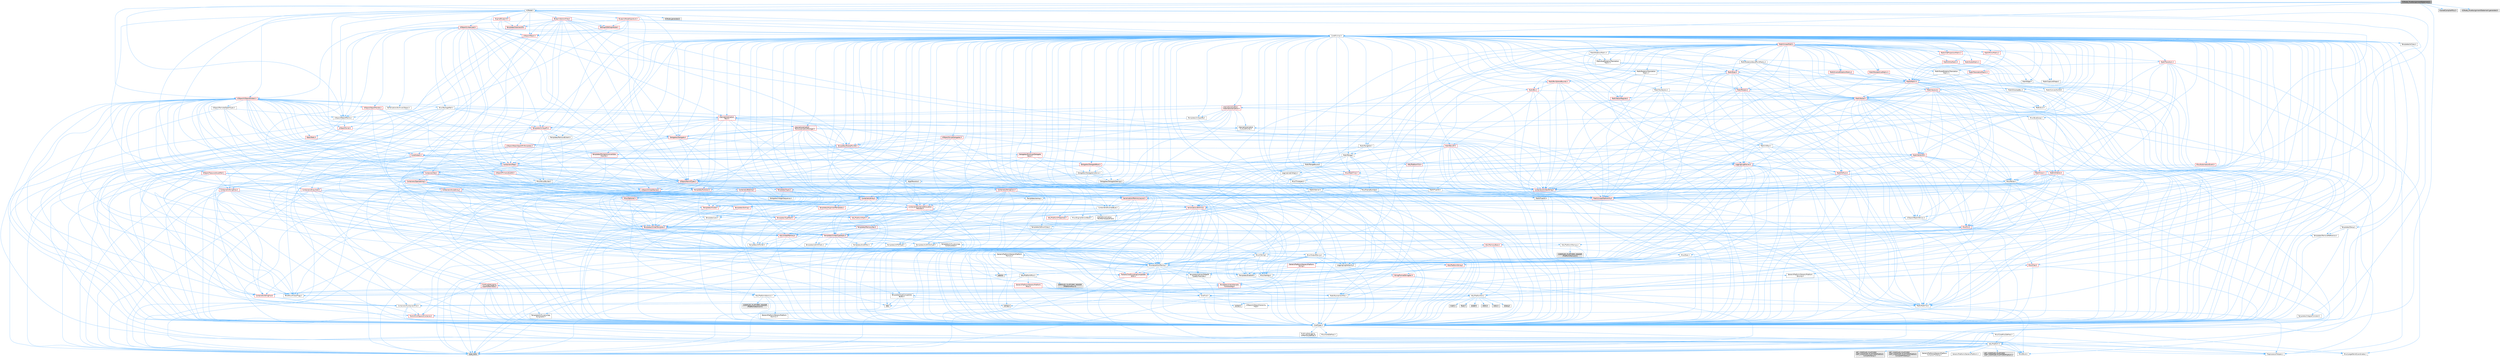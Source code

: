 digraph "K2Node_PureAssignmentStatement.h"
{
 // INTERACTIVE_SVG=YES
 // LATEX_PDF_SIZE
  bgcolor="transparent";
  edge [fontname=Helvetica,fontsize=10,labelfontname=Helvetica,labelfontsize=10];
  node [fontname=Helvetica,fontsize=10,shape=box,height=0.2,width=0.4];
  Node1 [id="Node000001",label="K2Node_PureAssignmentStatement.h",height=0.2,width=0.4,color="gray40", fillcolor="grey60", style="filled", fontcolor="black",tooltip=" "];
  Node1 -> Node2 [id="edge1_Node000001_Node000002",color="steelblue1",style="solid",tooltip=" "];
  Node2 [id="Node000002",label="CoreMinimal.h",height=0.2,width=0.4,color="grey40", fillcolor="white", style="filled",URL="$d7/d67/CoreMinimal_8h.html",tooltip=" "];
  Node2 -> Node3 [id="edge2_Node000002_Node000003",color="steelblue1",style="solid",tooltip=" "];
  Node3 [id="Node000003",label="CoreTypes.h",height=0.2,width=0.4,color="grey40", fillcolor="white", style="filled",URL="$dc/dec/CoreTypes_8h.html",tooltip=" "];
  Node3 -> Node4 [id="edge3_Node000003_Node000004",color="steelblue1",style="solid",tooltip=" "];
  Node4 [id="Node000004",label="HAL/Platform.h",height=0.2,width=0.4,color="grey40", fillcolor="white", style="filled",URL="$d9/dd0/Platform_8h.html",tooltip=" "];
  Node4 -> Node5 [id="edge4_Node000004_Node000005",color="steelblue1",style="solid",tooltip=" "];
  Node5 [id="Node000005",label="Misc/Build.h",height=0.2,width=0.4,color="grey40", fillcolor="white", style="filled",URL="$d3/dbb/Build_8h.html",tooltip=" "];
  Node4 -> Node6 [id="edge5_Node000004_Node000006",color="steelblue1",style="solid",tooltip=" "];
  Node6 [id="Node000006",label="Misc/LargeWorldCoordinates.h",height=0.2,width=0.4,color="grey40", fillcolor="white", style="filled",URL="$d2/dcb/LargeWorldCoordinates_8h.html",tooltip=" "];
  Node4 -> Node7 [id="edge6_Node000004_Node000007",color="steelblue1",style="solid",tooltip=" "];
  Node7 [id="Node000007",label="type_traits",height=0.2,width=0.4,color="grey60", fillcolor="#E0E0E0", style="filled",tooltip=" "];
  Node4 -> Node8 [id="edge7_Node000004_Node000008",color="steelblue1",style="solid",tooltip=" "];
  Node8 [id="Node000008",label="PreprocessorHelpers.h",height=0.2,width=0.4,color="grey40", fillcolor="white", style="filled",URL="$db/ddb/PreprocessorHelpers_8h.html",tooltip=" "];
  Node4 -> Node9 [id="edge8_Node000004_Node000009",color="steelblue1",style="solid",tooltip=" "];
  Node9 [id="Node000009",label="UBT_COMPILED_PLATFORM\l/UBT_COMPILED_PLATFORMPlatform\lCompilerPreSetup.h",height=0.2,width=0.4,color="grey60", fillcolor="#E0E0E0", style="filled",tooltip=" "];
  Node4 -> Node10 [id="edge9_Node000004_Node000010",color="steelblue1",style="solid",tooltip=" "];
  Node10 [id="Node000010",label="GenericPlatform/GenericPlatform\lCompilerPreSetup.h",height=0.2,width=0.4,color="grey40", fillcolor="white", style="filled",URL="$d9/dc8/GenericPlatformCompilerPreSetup_8h.html",tooltip=" "];
  Node4 -> Node11 [id="edge10_Node000004_Node000011",color="steelblue1",style="solid",tooltip=" "];
  Node11 [id="Node000011",label="GenericPlatform/GenericPlatform.h",height=0.2,width=0.4,color="grey40", fillcolor="white", style="filled",URL="$d6/d84/GenericPlatform_8h.html",tooltip=" "];
  Node4 -> Node12 [id="edge11_Node000004_Node000012",color="steelblue1",style="solid",tooltip=" "];
  Node12 [id="Node000012",label="UBT_COMPILED_PLATFORM\l/UBT_COMPILED_PLATFORMPlatform.h",height=0.2,width=0.4,color="grey60", fillcolor="#E0E0E0", style="filled",tooltip=" "];
  Node4 -> Node13 [id="edge12_Node000004_Node000013",color="steelblue1",style="solid",tooltip=" "];
  Node13 [id="Node000013",label="UBT_COMPILED_PLATFORM\l/UBT_COMPILED_PLATFORMPlatform\lCompilerSetup.h",height=0.2,width=0.4,color="grey60", fillcolor="#E0E0E0", style="filled",tooltip=" "];
  Node3 -> Node14 [id="edge13_Node000003_Node000014",color="steelblue1",style="solid",tooltip=" "];
  Node14 [id="Node000014",label="ProfilingDebugging\l/UMemoryDefines.h",height=0.2,width=0.4,color="grey40", fillcolor="white", style="filled",URL="$d2/da2/UMemoryDefines_8h.html",tooltip=" "];
  Node3 -> Node15 [id="edge14_Node000003_Node000015",color="steelblue1",style="solid",tooltip=" "];
  Node15 [id="Node000015",label="Misc/CoreMiscDefines.h",height=0.2,width=0.4,color="grey40", fillcolor="white", style="filled",URL="$da/d38/CoreMiscDefines_8h.html",tooltip=" "];
  Node15 -> Node4 [id="edge15_Node000015_Node000004",color="steelblue1",style="solid",tooltip=" "];
  Node15 -> Node8 [id="edge16_Node000015_Node000008",color="steelblue1",style="solid",tooltip=" "];
  Node3 -> Node16 [id="edge17_Node000003_Node000016",color="steelblue1",style="solid",tooltip=" "];
  Node16 [id="Node000016",label="Misc/CoreDefines.h",height=0.2,width=0.4,color="grey40", fillcolor="white", style="filled",URL="$d3/dd2/CoreDefines_8h.html",tooltip=" "];
  Node2 -> Node17 [id="edge18_Node000002_Node000017",color="steelblue1",style="solid",tooltip=" "];
  Node17 [id="Node000017",label="CoreFwd.h",height=0.2,width=0.4,color="grey40", fillcolor="white", style="filled",URL="$d1/d1e/CoreFwd_8h.html",tooltip=" "];
  Node17 -> Node3 [id="edge19_Node000017_Node000003",color="steelblue1",style="solid",tooltip=" "];
  Node17 -> Node18 [id="edge20_Node000017_Node000018",color="steelblue1",style="solid",tooltip=" "];
  Node18 [id="Node000018",label="Containers/ContainersFwd.h",height=0.2,width=0.4,color="grey40", fillcolor="white", style="filled",URL="$d4/d0a/ContainersFwd_8h.html",tooltip=" "];
  Node18 -> Node4 [id="edge21_Node000018_Node000004",color="steelblue1",style="solid",tooltip=" "];
  Node18 -> Node3 [id="edge22_Node000018_Node000003",color="steelblue1",style="solid",tooltip=" "];
  Node18 -> Node19 [id="edge23_Node000018_Node000019",color="steelblue1",style="solid",tooltip=" "];
  Node19 [id="Node000019",label="Traits/IsContiguousContainer.h",height=0.2,width=0.4,color="red", fillcolor="#FFF0F0", style="filled",URL="$d5/d3c/IsContiguousContainer_8h.html",tooltip=" "];
  Node19 -> Node3 [id="edge24_Node000019_Node000003",color="steelblue1",style="solid",tooltip=" "];
  Node17 -> Node22 [id="edge25_Node000017_Node000022",color="steelblue1",style="solid",tooltip=" "];
  Node22 [id="Node000022",label="Math/MathFwd.h",height=0.2,width=0.4,color="grey40", fillcolor="white", style="filled",URL="$d2/d10/MathFwd_8h.html",tooltip=" "];
  Node22 -> Node4 [id="edge26_Node000022_Node000004",color="steelblue1",style="solid",tooltip=" "];
  Node17 -> Node23 [id="edge27_Node000017_Node000023",color="steelblue1",style="solid",tooltip=" "];
  Node23 [id="Node000023",label="UObject/UObjectHierarchy\lFwd.h",height=0.2,width=0.4,color="grey40", fillcolor="white", style="filled",URL="$d3/d13/UObjectHierarchyFwd_8h.html",tooltip=" "];
  Node2 -> Node23 [id="edge28_Node000002_Node000023",color="steelblue1",style="solid",tooltip=" "];
  Node2 -> Node18 [id="edge29_Node000002_Node000018",color="steelblue1",style="solid",tooltip=" "];
  Node2 -> Node24 [id="edge30_Node000002_Node000024",color="steelblue1",style="solid",tooltip=" "];
  Node24 [id="Node000024",label="Misc/VarArgs.h",height=0.2,width=0.4,color="grey40", fillcolor="white", style="filled",URL="$d5/d6f/VarArgs_8h.html",tooltip=" "];
  Node24 -> Node3 [id="edge31_Node000024_Node000003",color="steelblue1",style="solid",tooltip=" "];
  Node2 -> Node25 [id="edge32_Node000002_Node000025",color="steelblue1",style="solid",tooltip=" "];
  Node25 [id="Node000025",label="Logging/LogVerbosity.h",height=0.2,width=0.4,color="grey40", fillcolor="white", style="filled",URL="$d2/d8f/LogVerbosity_8h.html",tooltip=" "];
  Node25 -> Node3 [id="edge33_Node000025_Node000003",color="steelblue1",style="solid",tooltip=" "];
  Node2 -> Node26 [id="edge34_Node000002_Node000026",color="steelblue1",style="solid",tooltip=" "];
  Node26 [id="Node000026",label="Misc/OutputDevice.h",height=0.2,width=0.4,color="grey40", fillcolor="white", style="filled",URL="$d7/d32/OutputDevice_8h.html",tooltip=" "];
  Node26 -> Node17 [id="edge35_Node000026_Node000017",color="steelblue1",style="solid",tooltip=" "];
  Node26 -> Node3 [id="edge36_Node000026_Node000003",color="steelblue1",style="solid",tooltip=" "];
  Node26 -> Node25 [id="edge37_Node000026_Node000025",color="steelblue1",style="solid",tooltip=" "];
  Node26 -> Node24 [id="edge38_Node000026_Node000024",color="steelblue1",style="solid",tooltip=" "];
  Node26 -> Node27 [id="edge39_Node000026_Node000027",color="steelblue1",style="solid",tooltip=" "];
  Node27 [id="Node000027",label="Templates/IsArrayOrRefOf\lTypeByPredicate.h",height=0.2,width=0.4,color="grey40", fillcolor="white", style="filled",URL="$d6/da1/IsArrayOrRefOfTypeByPredicate_8h.html",tooltip=" "];
  Node27 -> Node3 [id="edge40_Node000027_Node000003",color="steelblue1",style="solid",tooltip=" "];
  Node26 -> Node28 [id="edge41_Node000026_Node000028",color="steelblue1",style="solid",tooltip=" "];
  Node28 [id="Node000028",label="Templates/IsValidVariadic\lFunctionArg.h",height=0.2,width=0.4,color="red", fillcolor="#FFF0F0", style="filled",URL="$d0/dc8/IsValidVariadicFunctionArg_8h.html",tooltip=" "];
  Node28 -> Node3 [id="edge42_Node000028_Node000003",color="steelblue1",style="solid",tooltip=" "];
  Node28 -> Node7 [id="edge43_Node000028_Node000007",color="steelblue1",style="solid",tooltip=" "];
  Node26 -> Node30 [id="edge44_Node000026_Node000030",color="steelblue1",style="solid",tooltip=" "];
  Node30 [id="Node000030",label="Traits/IsCharEncodingCompatible\lWith.h",height=0.2,width=0.4,color="red", fillcolor="#FFF0F0", style="filled",URL="$df/dd1/IsCharEncodingCompatibleWith_8h.html",tooltip=" "];
  Node30 -> Node7 [id="edge45_Node000030_Node000007",color="steelblue1",style="solid",tooltip=" "];
  Node2 -> Node32 [id="edge46_Node000002_Node000032",color="steelblue1",style="solid",tooltip=" "];
  Node32 [id="Node000032",label="HAL/PlatformCrt.h",height=0.2,width=0.4,color="grey40", fillcolor="white", style="filled",URL="$d8/d75/PlatformCrt_8h.html",tooltip=" "];
  Node32 -> Node33 [id="edge47_Node000032_Node000033",color="steelblue1",style="solid",tooltip=" "];
  Node33 [id="Node000033",label="new",height=0.2,width=0.4,color="grey60", fillcolor="#E0E0E0", style="filled",tooltip=" "];
  Node32 -> Node34 [id="edge48_Node000032_Node000034",color="steelblue1",style="solid",tooltip=" "];
  Node34 [id="Node000034",label="wchar.h",height=0.2,width=0.4,color="grey60", fillcolor="#E0E0E0", style="filled",tooltip=" "];
  Node32 -> Node35 [id="edge49_Node000032_Node000035",color="steelblue1",style="solid",tooltip=" "];
  Node35 [id="Node000035",label="stddef.h",height=0.2,width=0.4,color="grey60", fillcolor="#E0E0E0", style="filled",tooltip=" "];
  Node32 -> Node36 [id="edge50_Node000032_Node000036",color="steelblue1",style="solid",tooltip=" "];
  Node36 [id="Node000036",label="stdlib.h",height=0.2,width=0.4,color="grey60", fillcolor="#E0E0E0", style="filled",tooltip=" "];
  Node32 -> Node37 [id="edge51_Node000032_Node000037",color="steelblue1",style="solid",tooltip=" "];
  Node37 [id="Node000037",label="stdio.h",height=0.2,width=0.4,color="grey60", fillcolor="#E0E0E0", style="filled",tooltip=" "];
  Node32 -> Node38 [id="edge52_Node000032_Node000038",color="steelblue1",style="solid",tooltip=" "];
  Node38 [id="Node000038",label="stdarg.h",height=0.2,width=0.4,color="grey60", fillcolor="#E0E0E0", style="filled",tooltip=" "];
  Node32 -> Node39 [id="edge53_Node000032_Node000039",color="steelblue1",style="solid",tooltip=" "];
  Node39 [id="Node000039",label="math.h",height=0.2,width=0.4,color="grey60", fillcolor="#E0E0E0", style="filled",tooltip=" "];
  Node32 -> Node40 [id="edge54_Node000032_Node000040",color="steelblue1",style="solid",tooltip=" "];
  Node40 [id="Node000040",label="float.h",height=0.2,width=0.4,color="grey60", fillcolor="#E0E0E0", style="filled",tooltip=" "];
  Node32 -> Node41 [id="edge55_Node000032_Node000041",color="steelblue1",style="solid",tooltip=" "];
  Node41 [id="Node000041",label="string.h",height=0.2,width=0.4,color="grey60", fillcolor="#E0E0E0", style="filled",tooltip=" "];
  Node2 -> Node42 [id="edge56_Node000002_Node000042",color="steelblue1",style="solid",tooltip=" "];
  Node42 [id="Node000042",label="HAL/PlatformMisc.h",height=0.2,width=0.4,color="grey40", fillcolor="white", style="filled",URL="$d0/df5/PlatformMisc_8h.html",tooltip=" "];
  Node42 -> Node3 [id="edge57_Node000042_Node000003",color="steelblue1",style="solid",tooltip=" "];
  Node42 -> Node43 [id="edge58_Node000042_Node000043",color="steelblue1",style="solid",tooltip=" "];
  Node43 [id="Node000043",label="GenericPlatform/GenericPlatform\lMisc.h",height=0.2,width=0.4,color="red", fillcolor="#FFF0F0", style="filled",URL="$db/d9a/GenericPlatformMisc_8h.html",tooltip=" "];
  Node43 -> Node44 [id="edge59_Node000043_Node000044",color="steelblue1",style="solid",tooltip=" "];
  Node44 [id="Node000044",label="Containers/StringFwd.h",height=0.2,width=0.4,color="red", fillcolor="#FFF0F0", style="filled",URL="$df/d37/StringFwd_8h.html",tooltip=" "];
  Node44 -> Node3 [id="edge60_Node000044_Node000003",color="steelblue1",style="solid",tooltip=" "];
  Node44 -> Node19 [id="edge61_Node000044_Node000019",color="steelblue1",style="solid",tooltip=" "];
  Node43 -> Node17 [id="edge62_Node000043_Node000017",color="steelblue1",style="solid",tooltip=" "];
  Node43 -> Node3 [id="edge63_Node000043_Node000003",color="steelblue1",style="solid",tooltip=" "];
  Node43 -> Node32 [id="edge64_Node000043_Node000032",color="steelblue1",style="solid",tooltip=" "];
  Node43 -> Node47 [id="edge65_Node000043_Node000047",color="steelblue1",style="solid",tooltip=" "];
  Node47 [id="Node000047",label="Math/NumericLimits.h",height=0.2,width=0.4,color="grey40", fillcolor="white", style="filled",URL="$df/d1b/NumericLimits_8h.html",tooltip=" "];
  Node47 -> Node3 [id="edge66_Node000047_Node000003",color="steelblue1",style="solid",tooltip=" "];
  Node43 -> Node49 [id="edge67_Node000043_Node000049",color="steelblue1",style="solid",tooltip=" "];
  Node49 [id="Node000049",label="Misc/EnumClassFlags.h",height=0.2,width=0.4,color="grey40", fillcolor="white", style="filled",URL="$d8/de7/EnumClassFlags_8h.html",tooltip=" "];
  Node42 -> Node52 [id="edge68_Node000042_Node000052",color="steelblue1",style="solid",tooltip=" "];
  Node52 [id="Node000052",label="COMPILED_PLATFORM_HEADER\l(PlatformMisc.h)",height=0.2,width=0.4,color="grey60", fillcolor="#E0E0E0", style="filled",tooltip=" "];
  Node42 -> Node53 [id="edge69_Node000042_Node000053",color="steelblue1",style="solid",tooltip=" "];
  Node53 [id="Node000053",label="ProfilingDebugging\l/CpuProfilerTrace.h",height=0.2,width=0.4,color="red", fillcolor="#FFF0F0", style="filled",URL="$da/dcb/CpuProfilerTrace_8h.html",tooltip=" "];
  Node53 -> Node3 [id="edge70_Node000053_Node000003",color="steelblue1",style="solid",tooltip=" "];
  Node53 -> Node18 [id="edge71_Node000053_Node000018",color="steelblue1",style="solid",tooltip=" "];
  Node53 -> Node54 [id="edge72_Node000053_Node000054",color="steelblue1",style="solid",tooltip=" "];
  Node54 [id="Node000054",label="HAL/PlatformAtomics.h",height=0.2,width=0.4,color="grey40", fillcolor="white", style="filled",URL="$d3/d36/PlatformAtomics_8h.html",tooltip=" "];
  Node54 -> Node3 [id="edge73_Node000054_Node000003",color="steelblue1",style="solid",tooltip=" "];
  Node54 -> Node55 [id="edge74_Node000054_Node000055",color="steelblue1",style="solid",tooltip=" "];
  Node55 [id="Node000055",label="GenericPlatform/GenericPlatform\lAtomics.h",height=0.2,width=0.4,color="grey40", fillcolor="white", style="filled",URL="$da/d72/GenericPlatformAtomics_8h.html",tooltip=" "];
  Node55 -> Node3 [id="edge75_Node000055_Node000003",color="steelblue1",style="solid",tooltip=" "];
  Node54 -> Node56 [id="edge76_Node000054_Node000056",color="steelblue1",style="solid",tooltip=" "];
  Node56 [id="Node000056",label="COMPILED_PLATFORM_HEADER\l(PlatformAtomics.h)",height=0.2,width=0.4,color="grey60", fillcolor="#E0E0E0", style="filled",tooltip=" "];
  Node53 -> Node8 [id="edge77_Node000053_Node000008",color="steelblue1",style="solid",tooltip=" "];
  Node53 -> Node5 [id="edge78_Node000053_Node000005",color="steelblue1",style="solid",tooltip=" "];
  Node2 -> Node61 [id="edge79_Node000002_Node000061",color="steelblue1",style="solid",tooltip=" "];
  Node61 [id="Node000061",label="Misc/AssertionMacros.h",height=0.2,width=0.4,color="grey40", fillcolor="white", style="filled",URL="$d0/dfa/AssertionMacros_8h.html",tooltip=" "];
  Node61 -> Node3 [id="edge80_Node000061_Node000003",color="steelblue1",style="solid",tooltip=" "];
  Node61 -> Node4 [id="edge81_Node000061_Node000004",color="steelblue1",style="solid",tooltip=" "];
  Node61 -> Node42 [id="edge82_Node000061_Node000042",color="steelblue1",style="solid",tooltip=" "];
  Node61 -> Node8 [id="edge83_Node000061_Node000008",color="steelblue1",style="solid",tooltip=" "];
  Node61 -> Node62 [id="edge84_Node000061_Node000062",color="steelblue1",style="solid",tooltip=" "];
  Node62 [id="Node000062",label="Templates/EnableIf.h",height=0.2,width=0.4,color="grey40", fillcolor="white", style="filled",URL="$d7/d60/EnableIf_8h.html",tooltip=" "];
  Node62 -> Node3 [id="edge85_Node000062_Node000003",color="steelblue1",style="solid",tooltip=" "];
  Node61 -> Node27 [id="edge86_Node000061_Node000027",color="steelblue1",style="solid",tooltip=" "];
  Node61 -> Node28 [id="edge87_Node000061_Node000028",color="steelblue1",style="solid",tooltip=" "];
  Node61 -> Node30 [id="edge88_Node000061_Node000030",color="steelblue1",style="solid",tooltip=" "];
  Node61 -> Node24 [id="edge89_Node000061_Node000024",color="steelblue1",style="solid",tooltip=" "];
  Node61 -> Node63 [id="edge90_Node000061_Node000063",color="steelblue1",style="solid",tooltip=" "];
  Node63 [id="Node000063",label="String/FormatStringSan.h",height=0.2,width=0.4,color="red", fillcolor="#FFF0F0", style="filled",URL="$d3/d8b/FormatStringSan_8h.html",tooltip=" "];
  Node63 -> Node7 [id="edge91_Node000063_Node000007",color="steelblue1",style="solid",tooltip=" "];
  Node63 -> Node3 [id="edge92_Node000063_Node000003",color="steelblue1",style="solid",tooltip=" "];
  Node63 -> Node28 [id="edge93_Node000063_Node000028",color="steelblue1",style="solid",tooltip=" "];
  Node63 -> Node18 [id="edge94_Node000063_Node000018",color="steelblue1",style="solid",tooltip=" "];
  Node61 -> Node69 [id="edge95_Node000061_Node000069",color="steelblue1",style="solid",tooltip=" "];
  Node69 [id="Node000069",label="atomic",height=0.2,width=0.4,color="grey60", fillcolor="#E0E0E0", style="filled",tooltip=" "];
  Node2 -> Node70 [id="edge96_Node000002_Node000070",color="steelblue1",style="solid",tooltip=" "];
  Node70 [id="Node000070",label="Templates/IsPointer.h",height=0.2,width=0.4,color="grey40", fillcolor="white", style="filled",URL="$d7/d05/IsPointer_8h.html",tooltip=" "];
  Node70 -> Node3 [id="edge97_Node000070_Node000003",color="steelblue1",style="solid",tooltip=" "];
  Node2 -> Node71 [id="edge98_Node000002_Node000071",color="steelblue1",style="solid",tooltip=" "];
  Node71 [id="Node000071",label="HAL/PlatformMemory.h",height=0.2,width=0.4,color="grey40", fillcolor="white", style="filled",URL="$de/d68/PlatformMemory_8h.html",tooltip=" "];
  Node71 -> Node3 [id="edge99_Node000071_Node000003",color="steelblue1",style="solid",tooltip=" "];
  Node71 -> Node72 [id="edge100_Node000071_Node000072",color="steelblue1",style="solid",tooltip=" "];
  Node72 [id="Node000072",label="GenericPlatform/GenericPlatform\lMemory.h",height=0.2,width=0.4,color="grey40", fillcolor="white", style="filled",URL="$dd/d22/GenericPlatformMemory_8h.html",tooltip=" "];
  Node72 -> Node17 [id="edge101_Node000072_Node000017",color="steelblue1",style="solid",tooltip=" "];
  Node72 -> Node3 [id="edge102_Node000072_Node000003",color="steelblue1",style="solid",tooltip=" "];
  Node72 -> Node73 [id="edge103_Node000072_Node000073",color="steelblue1",style="solid",tooltip=" "];
  Node73 [id="Node000073",label="HAL/PlatformString.h",height=0.2,width=0.4,color="red", fillcolor="#FFF0F0", style="filled",URL="$db/db5/PlatformString_8h.html",tooltip=" "];
  Node73 -> Node3 [id="edge104_Node000073_Node000003",color="steelblue1",style="solid",tooltip=" "];
  Node72 -> Node41 [id="edge105_Node000072_Node000041",color="steelblue1",style="solid",tooltip=" "];
  Node72 -> Node34 [id="edge106_Node000072_Node000034",color="steelblue1",style="solid",tooltip=" "];
  Node71 -> Node75 [id="edge107_Node000071_Node000075",color="steelblue1",style="solid",tooltip=" "];
  Node75 [id="Node000075",label="COMPILED_PLATFORM_HEADER\l(PlatformMemory.h)",height=0.2,width=0.4,color="grey60", fillcolor="#E0E0E0", style="filled",tooltip=" "];
  Node2 -> Node54 [id="edge108_Node000002_Node000054",color="steelblue1",style="solid",tooltip=" "];
  Node2 -> Node76 [id="edge109_Node000002_Node000076",color="steelblue1",style="solid",tooltip=" "];
  Node76 [id="Node000076",label="Misc/Exec.h",height=0.2,width=0.4,color="grey40", fillcolor="white", style="filled",URL="$de/ddb/Exec_8h.html",tooltip=" "];
  Node76 -> Node3 [id="edge110_Node000076_Node000003",color="steelblue1",style="solid",tooltip=" "];
  Node76 -> Node61 [id="edge111_Node000076_Node000061",color="steelblue1",style="solid",tooltip=" "];
  Node2 -> Node77 [id="edge112_Node000002_Node000077",color="steelblue1",style="solid",tooltip=" "];
  Node77 [id="Node000077",label="HAL/MemoryBase.h",height=0.2,width=0.4,color="red", fillcolor="#FFF0F0", style="filled",URL="$d6/d9f/MemoryBase_8h.html",tooltip=" "];
  Node77 -> Node3 [id="edge113_Node000077_Node000003",color="steelblue1",style="solid",tooltip=" "];
  Node77 -> Node54 [id="edge114_Node000077_Node000054",color="steelblue1",style="solid",tooltip=" "];
  Node77 -> Node32 [id="edge115_Node000077_Node000032",color="steelblue1",style="solid",tooltip=" "];
  Node77 -> Node76 [id="edge116_Node000077_Node000076",color="steelblue1",style="solid",tooltip=" "];
  Node77 -> Node26 [id="edge117_Node000077_Node000026",color="steelblue1",style="solid",tooltip=" "];
  Node2 -> Node87 [id="edge118_Node000002_Node000087",color="steelblue1",style="solid",tooltip=" "];
  Node87 [id="Node000087",label="HAL/UnrealMemory.h",height=0.2,width=0.4,color="red", fillcolor="#FFF0F0", style="filled",URL="$d9/d96/UnrealMemory_8h.html",tooltip=" "];
  Node87 -> Node3 [id="edge119_Node000087_Node000003",color="steelblue1",style="solid",tooltip=" "];
  Node87 -> Node72 [id="edge120_Node000087_Node000072",color="steelblue1",style="solid",tooltip=" "];
  Node87 -> Node77 [id="edge121_Node000087_Node000077",color="steelblue1",style="solid",tooltip=" "];
  Node87 -> Node71 [id="edge122_Node000087_Node000071",color="steelblue1",style="solid",tooltip=" "];
  Node87 -> Node70 [id="edge123_Node000087_Node000070",color="steelblue1",style="solid",tooltip=" "];
  Node2 -> Node89 [id="edge124_Node000002_Node000089",color="steelblue1",style="solid",tooltip=" "];
  Node89 [id="Node000089",label="Templates/IsArithmetic.h",height=0.2,width=0.4,color="grey40", fillcolor="white", style="filled",URL="$d2/d5d/IsArithmetic_8h.html",tooltip=" "];
  Node89 -> Node3 [id="edge125_Node000089_Node000003",color="steelblue1",style="solid",tooltip=" "];
  Node2 -> Node83 [id="edge126_Node000002_Node000083",color="steelblue1",style="solid",tooltip=" "];
  Node83 [id="Node000083",label="Templates/AndOrNot.h",height=0.2,width=0.4,color="grey40", fillcolor="white", style="filled",URL="$db/d0a/AndOrNot_8h.html",tooltip=" "];
  Node83 -> Node3 [id="edge127_Node000083_Node000003",color="steelblue1",style="solid",tooltip=" "];
  Node2 -> Node90 [id="edge128_Node000002_Node000090",color="steelblue1",style="solid",tooltip=" "];
  Node90 [id="Node000090",label="Templates/IsPODType.h",height=0.2,width=0.4,color="grey40", fillcolor="white", style="filled",URL="$d7/db1/IsPODType_8h.html",tooltip=" "];
  Node90 -> Node3 [id="edge129_Node000090_Node000003",color="steelblue1",style="solid",tooltip=" "];
  Node2 -> Node91 [id="edge130_Node000002_Node000091",color="steelblue1",style="solid",tooltip=" "];
  Node91 [id="Node000091",label="Templates/IsUECoreType.h",height=0.2,width=0.4,color="grey40", fillcolor="white", style="filled",URL="$d1/db8/IsUECoreType_8h.html",tooltip=" "];
  Node91 -> Node3 [id="edge131_Node000091_Node000003",color="steelblue1",style="solid",tooltip=" "];
  Node91 -> Node7 [id="edge132_Node000091_Node000007",color="steelblue1",style="solid",tooltip=" "];
  Node2 -> Node84 [id="edge133_Node000002_Node000084",color="steelblue1",style="solid",tooltip=" "];
  Node84 [id="Node000084",label="Templates/IsTriviallyCopy\lConstructible.h",height=0.2,width=0.4,color="grey40", fillcolor="white", style="filled",URL="$d3/d78/IsTriviallyCopyConstructible_8h.html",tooltip=" "];
  Node84 -> Node3 [id="edge134_Node000084_Node000003",color="steelblue1",style="solid",tooltip=" "];
  Node84 -> Node7 [id="edge135_Node000084_Node000007",color="steelblue1",style="solid",tooltip=" "];
  Node2 -> Node92 [id="edge136_Node000002_Node000092",color="steelblue1",style="solid",tooltip=" "];
  Node92 [id="Node000092",label="Templates/UnrealTypeTraits.h",height=0.2,width=0.4,color="red", fillcolor="#FFF0F0", style="filled",URL="$d2/d2d/UnrealTypeTraits_8h.html",tooltip=" "];
  Node92 -> Node3 [id="edge137_Node000092_Node000003",color="steelblue1",style="solid",tooltip=" "];
  Node92 -> Node70 [id="edge138_Node000092_Node000070",color="steelblue1",style="solid",tooltip=" "];
  Node92 -> Node61 [id="edge139_Node000092_Node000061",color="steelblue1",style="solid",tooltip=" "];
  Node92 -> Node83 [id="edge140_Node000092_Node000083",color="steelblue1",style="solid",tooltip=" "];
  Node92 -> Node62 [id="edge141_Node000092_Node000062",color="steelblue1",style="solid",tooltip=" "];
  Node92 -> Node89 [id="edge142_Node000092_Node000089",color="steelblue1",style="solid",tooltip=" "];
  Node92 -> Node90 [id="edge143_Node000092_Node000090",color="steelblue1",style="solid",tooltip=" "];
  Node92 -> Node91 [id="edge144_Node000092_Node000091",color="steelblue1",style="solid",tooltip=" "];
  Node92 -> Node84 [id="edge145_Node000092_Node000084",color="steelblue1",style="solid",tooltip=" "];
  Node2 -> Node62 [id="edge146_Node000002_Node000062",color="steelblue1",style="solid",tooltip=" "];
  Node2 -> Node94 [id="edge147_Node000002_Node000094",color="steelblue1",style="solid",tooltip=" "];
  Node94 [id="Node000094",label="Templates/RemoveReference.h",height=0.2,width=0.4,color="grey40", fillcolor="white", style="filled",URL="$da/dbe/RemoveReference_8h.html",tooltip=" "];
  Node94 -> Node3 [id="edge148_Node000094_Node000003",color="steelblue1",style="solid",tooltip=" "];
  Node2 -> Node95 [id="edge149_Node000002_Node000095",color="steelblue1",style="solid",tooltip=" "];
  Node95 [id="Node000095",label="Templates/IntegralConstant.h",height=0.2,width=0.4,color="grey40", fillcolor="white", style="filled",URL="$db/d1b/IntegralConstant_8h.html",tooltip=" "];
  Node95 -> Node3 [id="edge150_Node000095_Node000003",color="steelblue1",style="solid",tooltip=" "];
  Node2 -> Node96 [id="edge151_Node000002_Node000096",color="steelblue1",style="solid",tooltip=" "];
  Node96 [id="Node000096",label="Templates/IsClass.h",height=0.2,width=0.4,color="grey40", fillcolor="white", style="filled",URL="$db/dcb/IsClass_8h.html",tooltip=" "];
  Node96 -> Node3 [id="edge152_Node000096_Node000003",color="steelblue1",style="solid",tooltip=" "];
  Node2 -> Node97 [id="edge153_Node000002_Node000097",color="steelblue1",style="solid",tooltip=" "];
  Node97 [id="Node000097",label="Templates/TypeCompatible\lBytes.h",height=0.2,width=0.4,color="grey40", fillcolor="white", style="filled",URL="$df/d0a/TypeCompatibleBytes_8h.html",tooltip=" "];
  Node97 -> Node3 [id="edge154_Node000097_Node000003",color="steelblue1",style="solid",tooltip=" "];
  Node97 -> Node41 [id="edge155_Node000097_Node000041",color="steelblue1",style="solid",tooltip=" "];
  Node97 -> Node33 [id="edge156_Node000097_Node000033",color="steelblue1",style="solid",tooltip=" "];
  Node97 -> Node7 [id="edge157_Node000097_Node000007",color="steelblue1",style="solid",tooltip=" "];
  Node2 -> Node19 [id="edge158_Node000002_Node000019",color="steelblue1",style="solid",tooltip=" "];
  Node2 -> Node98 [id="edge159_Node000002_Node000098",color="steelblue1",style="solid",tooltip=" "];
  Node98 [id="Node000098",label="Templates/UnrealTemplate.h",height=0.2,width=0.4,color="red", fillcolor="#FFF0F0", style="filled",URL="$d4/d24/UnrealTemplate_8h.html",tooltip=" "];
  Node98 -> Node3 [id="edge160_Node000098_Node000003",color="steelblue1",style="solid",tooltip=" "];
  Node98 -> Node70 [id="edge161_Node000098_Node000070",color="steelblue1",style="solid",tooltip=" "];
  Node98 -> Node87 [id="edge162_Node000098_Node000087",color="steelblue1",style="solid",tooltip=" "];
  Node98 -> Node92 [id="edge163_Node000098_Node000092",color="steelblue1",style="solid",tooltip=" "];
  Node98 -> Node94 [id="edge164_Node000098_Node000094",color="steelblue1",style="solid",tooltip=" "];
  Node98 -> Node97 [id="edge165_Node000098_Node000097",color="steelblue1",style="solid",tooltip=" "];
  Node98 -> Node19 [id="edge166_Node000098_Node000019",color="steelblue1",style="solid",tooltip=" "];
  Node98 -> Node7 [id="edge167_Node000098_Node000007",color="steelblue1",style="solid",tooltip=" "];
  Node2 -> Node47 [id="edge168_Node000002_Node000047",color="steelblue1",style="solid",tooltip=" "];
  Node2 -> Node102 [id="edge169_Node000002_Node000102",color="steelblue1",style="solid",tooltip=" "];
  Node102 [id="Node000102",label="HAL/PlatformMath.h",height=0.2,width=0.4,color="red", fillcolor="#FFF0F0", style="filled",URL="$dc/d53/PlatformMath_8h.html",tooltip=" "];
  Node102 -> Node3 [id="edge170_Node000102_Node000003",color="steelblue1",style="solid",tooltip=" "];
  Node2 -> Node85 [id="edge171_Node000002_Node000085",color="steelblue1",style="solid",tooltip=" "];
  Node85 [id="Node000085",label="Templates/IsTriviallyCopy\lAssignable.h",height=0.2,width=0.4,color="grey40", fillcolor="white", style="filled",URL="$d2/df2/IsTriviallyCopyAssignable_8h.html",tooltip=" "];
  Node85 -> Node3 [id="edge172_Node000085_Node000003",color="steelblue1",style="solid",tooltip=" "];
  Node85 -> Node7 [id="edge173_Node000085_Node000007",color="steelblue1",style="solid",tooltip=" "];
  Node2 -> Node110 [id="edge174_Node000002_Node000110",color="steelblue1",style="solid",tooltip=" "];
  Node110 [id="Node000110",label="Templates/MemoryOps.h",height=0.2,width=0.4,color="red", fillcolor="#FFF0F0", style="filled",URL="$db/dea/MemoryOps_8h.html",tooltip=" "];
  Node110 -> Node3 [id="edge175_Node000110_Node000003",color="steelblue1",style="solid",tooltip=" "];
  Node110 -> Node87 [id="edge176_Node000110_Node000087",color="steelblue1",style="solid",tooltip=" "];
  Node110 -> Node85 [id="edge177_Node000110_Node000085",color="steelblue1",style="solid",tooltip=" "];
  Node110 -> Node84 [id="edge178_Node000110_Node000084",color="steelblue1",style="solid",tooltip=" "];
  Node110 -> Node92 [id="edge179_Node000110_Node000092",color="steelblue1",style="solid",tooltip=" "];
  Node110 -> Node33 [id="edge180_Node000110_Node000033",color="steelblue1",style="solid",tooltip=" "];
  Node110 -> Node7 [id="edge181_Node000110_Node000007",color="steelblue1",style="solid",tooltip=" "];
  Node2 -> Node111 [id="edge182_Node000002_Node000111",color="steelblue1",style="solid",tooltip=" "];
  Node111 [id="Node000111",label="Containers/ContainerAllocation\lPolicies.h",height=0.2,width=0.4,color="red", fillcolor="#FFF0F0", style="filled",URL="$d7/dff/ContainerAllocationPolicies_8h.html",tooltip=" "];
  Node111 -> Node3 [id="edge183_Node000111_Node000003",color="steelblue1",style="solid",tooltip=" "];
  Node111 -> Node111 [id="edge184_Node000111_Node000111",color="steelblue1",style="solid",tooltip=" "];
  Node111 -> Node102 [id="edge185_Node000111_Node000102",color="steelblue1",style="solid",tooltip=" "];
  Node111 -> Node87 [id="edge186_Node000111_Node000087",color="steelblue1",style="solid",tooltip=" "];
  Node111 -> Node47 [id="edge187_Node000111_Node000047",color="steelblue1",style="solid",tooltip=" "];
  Node111 -> Node61 [id="edge188_Node000111_Node000061",color="steelblue1",style="solid",tooltip=" "];
  Node111 -> Node110 [id="edge189_Node000111_Node000110",color="steelblue1",style="solid",tooltip=" "];
  Node111 -> Node97 [id="edge190_Node000111_Node000097",color="steelblue1",style="solid",tooltip=" "];
  Node111 -> Node7 [id="edge191_Node000111_Node000007",color="steelblue1",style="solid",tooltip=" "];
  Node2 -> Node114 [id="edge192_Node000002_Node000114",color="steelblue1",style="solid",tooltip=" "];
  Node114 [id="Node000114",label="Templates/IsEnumClass.h",height=0.2,width=0.4,color="grey40", fillcolor="white", style="filled",URL="$d7/d15/IsEnumClass_8h.html",tooltip=" "];
  Node114 -> Node3 [id="edge193_Node000114_Node000003",color="steelblue1",style="solid",tooltip=" "];
  Node114 -> Node83 [id="edge194_Node000114_Node000083",color="steelblue1",style="solid",tooltip=" "];
  Node2 -> Node115 [id="edge195_Node000002_Node000115",color="steelblue1",style="solid",tooltip=" "];
  Node115 [id="Node000115",label="HAL/PlatformProperties.h",height=0.2,width=0.4,color="red", fillcolor="#FFF0F0", style="filled",URL="$d9/db0/PlatformProperties_8h.html",tooltip=" "];
  Node115 -> Node3 [id="edge196_Node000115_Node000003",color="steelblue1",style="solid",tooltip=" "];
  Node2 -> Node118 [id="edge197_Node000002_Node000118",color="steelblue1",style="solid",tooltip=" "];
  Node118 [id="Node000118",label="Misc/EngineVersionBase.h",height=0.2,width=0.4,color="grey40", fillcolor="white", style="filled",URL="$d5/d2b/EngineVersionBase_8h.html",tooltip=" "];
  Node118 -> Node3 [id="edge198_Node000118_Node000003",color="steelblue1",style="solid",tooltip=" "];
  Node2 -> Node119 [id="edge199_Node000002_Node000119",color="steelblue1",style="solid",tooltip=" "];
  Node119 [id="Node000119",label="Internationalization\l/TextNamespaceFwd.h",height=0.2,width=0.4,color="grey40", fillcolor="white", style="filled",URL="$d8/d97/TextNamespaceFwd_8h.html",tooltip=" "];
  Node119 -> Node3 [id="edge200_Node000119_Node000003",color="steelblue1",style="solid",tooltip=" "];
  Node2 -> Node120 [id="edge201_Node000002_Node000120",color="steelblue1",style="solid",tooltip=" "];
  Node120 [id="Node000120",label="Serialization/Archive.h",height=0.2,width=0.4,color="red", fillcolor="#FFF0F0", style="filled",URL="$d7/d3b/Archive_8h.html",tooltip=" "];
  Node120 -> Node17 [id="edge202_Node000120_Node000017",color="steelblue1",style="solid",tooltip=" "];
  Node120 -> Node3 [id="edge203_Node000120_Node000003",color="steelblue1",style="solid",tooltip=" "];
  Node120 -> Node115 [id="edge204_Node000120_Node000115",color="steelblue1",style="solid",tooltip=" "];
  Node120 -> Node119 [id="edge205_Node000120_Node000119",color="steelblue1",style="solid",tooltip=" "];
  Node120 -> Node22 [id="edge206_Node000120_Node000022",color="steelblue1",style="solid",tooltip=" "];
  Node120 -> Node61 [id="edge207_Node000120_Node000061",color="steelblue1",style="solid",tooltip=" "];
  Node120 -> Node5 [id="edge208_Node000120_Node000005",color="steelblue1",style="solid",tooltip=" "];
  Node120 -> Node118 [id="edge209_Node000120_Node000118",color="steelblue1",style="solid",tooltip=" "];
  Node120 -> Node24 [id="edge210_Node000120_Node000024",color="steelblue1",style="solid",tooltip=" "];
  Node120 -> Node62 [id="edge211_Node000120_Node000062",color="steelblue1",style="solid",tooltip=" "];
  Node120 -> Node27 [id="edge212_Node000120_Node000027",color="steelblue1",style="solid",tooltip=" "];
  Node120 -> Node114 [id="edge213_Node000120_Node000114",color="steelblue1",style="solid",tooltip=" "];
  Node120 -> Node28 [id="edge214_Node000120_Node000028",color="steelblue1",style="solid",tooltip=" "];
  Node120 -> Node98 [id="edge215_Node000120_Node000098",color="steelblue1",style="solid",tooltip=" "];
  Node120 -> Node30 [id="edge216_Node000120_Node000030",color="steelblue1",style="solid",tooltip=" "];
  Node120 -> Node123 [id="edge217_Node000120_Node000123",color="steelblue1",style="solid",tooltip=" "];
  Node123 [id="Node000123",label="UObject/ObjectVersion.h",height=0.2,width=0.4,color="grey40", fillcolor="white", style="filled",URL="$da/d63/ObjectVersion_8h.html",tooltip=" "];
  Node123 -> Node3 [id="edge218_Node000123_Node000003",color="steelblue1",style="solid",tooltip=" "];
  Node2 -> Node124 [id="edge219_Node000002_Node000124",color="steelblue1",style="solid",tooltip=" "];
  Node124 [id="Node000124",label="Templates/Less.h",height=0.2,width=0.4,color="grey40", fillcolor="white", style="filled",URL="$de/dc8/Less_8h.html",tooltip=" "];
  Node124 -> Node3 [id="edge220_Node000124_Node000003",color="steelblue1",style="solid",tooltip=" "];
  Node124 -> Node98 [id="edge221_Node000124_Node000098",color="steelblue1",style="solid",tooltip=" "];
  Node2 -> Node125 [id="edge222_Node000002_Node000125",color="steelblue1",style="solid",tooltip=" "];
  Node125 [id="Node000125",label="Templates/Sorting.h",height=0.2,width=0.4,color="red", fillcolor="#FFF0F0", style="filled",URL="$d3/d9e/Sorting_8h.html",tooltip=" "];
  Node125 -> Node3 [id="edge223_Node000125_Node000003",color="steelblue1",style="solid",tooltip=" "];
  Node125 -> Node102 [id="edge224_Node000125_Node000102",color="steelblue1",style="solid",tooltip=" "];
  Node125 -> Node124 [id="edge225_Node000125_Node000124",color="steelblue1",style="solid",tooltip=" "];
  Node2 -> Node136 [id="edge226_Node000002_Node000136",color="steelblue1",style="solid",tooltip=" "];
  Node136 [id="Node000136",label="Misc/Char.h",height=0.2,width=0.4,color="red", fillcolor="#FFF0F0", style="filled",URL="$d0/d58/Char_8h.html",tooltip=" "];
  Node136 -> Node3 [id="edge227_Node000136_Node000003",color="steelblue1",style="solid",tooltip=" "];
  Node136 -> Node7 [id="edge228_Node000136_Node000007",color="steelblue1",style="solid",tooltip=" "];
  Node2 -> Node139 [id="edge229_Node000002_Node000139",color="steelblue1",style="solid",tooltip=" "];
  Node139 [id="Node000139",label="GenericPlatform/GenericPlatform\lStricmp.h",height=0.2,width=0.4,color="grey40", fillcolor="white", style="filled",URL="$d2/d86/GenericPlatformStricmp_8h.html",tooltip=" "];
  Node139 -> Node3 [id="edge230_Node000139_Node000003",color="steelblue1",style="solid",tooltip=" "];
  Node2 -> Node140 [id="edge231_Node000002_Node000140",color="steelblue1",style="solid",tooltip=" "];
  Node140 [id="Node000140",label="GenericPlatform/GenericPlatform\lString.h",height=0.2,width=0.4,color="red", fillcolor="#FFF0F0", style="filled",URL="$dd/d20/GenericPlatformString_8h.html",tooltip=" "];
  Node140 -> Node3 [id="edge232_Node000140_Node000003",color="steelblue1",style="solid",tooltip=" "];
  Node140 -> Node139 [id="edge233_Node000140_Node000139",color="steelblue1",style="solid",tooltip=" "];
  Node140 -> Node62 [id="edge234_Node000140_Node000062",color="steelblue1",style="solid",tooltip=" "];
  Node140 -> Node30 [id="edge235_Node000140_Node000030",color="steelblue1",style="solid",tooltip=" "];
  Node140 -> Node7 [id="edge236_Node000140_Node000007",color="steelblue1",style="solid",tooltip=" "];
  Node2 -> Node73 [id="edge237_Node000002_Node000073",color="steelblue1",style="solid",tooltip=" "];
  Node2 -> Node143 [id="edge238_Node000002_Node000143",color="steelblue1",style="solid",tooltip=" "];
  Node143 [id="Node000143",label="Misc/CString.h",height=0.2,width=0.4,color="grey40", fillcolor="white", style="filled",URL="$d2/d49/CString_8h.html",tooltip=" "];
  Node143 -> Node3 [id="edge239_Node000143_Node000003",color="steelblue1",style="solid",tooltip=" "];
  Node143 -> Node32 [id="edge240_Node000143_Node000032",color="steelblue1",style="solid",tooltip=" "];
  Node143 -> Node73 [id="edge241_Node000143_Node000073",color="steelblue1",style="solid",tooltip=" "];
  Node143 -> Node61 [id="edge242_Node000143_Node000061",color="steelblue1",style="solid",tooltip=" "];
  Node143 -> Node136 [id="edge243_Node000143_Node000136",color="steelblue1",style="solid",tooltip=" "];
  Node143 -> Node24 [id="edge244_Node000143_Node000024",color="steelblue1",style="solid",tooltip=" "];
  Node143 -> Node27 [id="edge245_Node000143_Node000027",color="steelblue1",style="solid",tooltip=" "];
  Node143 -> Node28 [id="edge246_Node000143_Node000028",color="steelblue1",style="solid",tooltip=" "];
  Node143 -> Node30 [id="edge247_Node000143_Node000030",color="steelblue1",style="solid",tooltip=" "];
  Node2 -> Node144 [id="edge248_Node000002_Node000144",color="steelblue1",style="solid",tooltip=" "];
  Node144 [id="Node000144",label="Misc/Crc.h",height=0.2,width=0.4,color="red", fillcolor="#FFF0F0", style="filled",URL="$d4/dd2/Crc_8h.html",tooltip=" "];
  Node144 -> Node3 [id="edge249_Node000144_Node000003",color="steelblue1",style="solid",tooltip=" "];
  Node144 -> Node73 [id="edge250_Node000144_Node000073",color="steelblue1",style="solid",tooltip=" "];
  Node144 -> Node61 [id="edge251_Node000144_Node000061",color="steelblue1",style="solid",tooltip=" "];
  Node144 -> Node143 [id="edge252_Node000144_Node000143",color="steelblue1",style="solid",tooltip=" "];
  Node144 -> Node136 [id="edge253_Node000144_Node000136",color="steelblue1",style="solid",tooltip=" "];
  Node144 -> Node92 [id="edge254_Node000144_Node000092",color="steelblue1",style="solid",tooltip=" "];
  Node2 -> Node135 [id="edge255_Node000002_Node000135",color="steelblue1",style="solid",tooltip=" "];
  Node135 [id="Node000135",label="Math/UnrealMathUtility.h",height=0.2,width=0.4,color="red", fillcolor="#FFF0F0", style="filled",URL="$db/db8/UnrealMathUtility_8h.html",tooltip=" "];
  Node135 -> Node3 [id="edge256_Node000135_Node000003",color="steelblue1",style="solid",tooltip=" "];
  Node135 -> Node61 [id="edge257_Node000135_Node000061",color="steelblue1",style="solid",tooltip=" "];
  Node135 -> Node102 [id="edge258_Node000135_Node000102",color="steelblue1",style="solid",tooltip=" "];
  Node135 -> Node22 [id="edge259_Node000135_Node000022",color="steelblue1",style="solid",tooltip=" "];
  Node2 -> Node145 [id="edge260_Node000002_Node000145",color="steelblue1",style="solid",tooltip=" "];
  Node145 [id="Node000145",label="Containers/UnrealString.h",height=0.2,width=0.4,color="red", fillcolor="#FFF0F0", style="filled",URL="$d5/dba/UnrealString_8h.html",tooltip=" "];
  Node2 -> Node149 [id="edge261_Node000002_Node000149",color="steelblue1",style="solid",tooltip=" "];
  Node149 [id="Node000149",label="Containers/Array.h",height=0.2,width=0.4,color="red", fillcolor="#FFF0F0", style="filled",URL="$df/dd0/Array_8h.html",tooltip=" "];
  Node149 -> Node3 [id="edge262_Node000149_Node000003",color="steelblue1",style="solid",tooltip=" "];
  Node149 -> Node61 [id="edge263_Node000149_Node000061",color="steelblue1",style="solid",tooltip=" "];
  Node149 -> Node87 [id="edge264_Node000149_Node000087",color="steelblue1",style="solid",tooltip=" "];
  Node149 -> Node92 [id="edge265_Node000149_Node000092",color="steelblue1",style="solid",tooltip=" "];
  Node149 -> Node98 [id="edge266_Node000149_Node000098",color="steelblue1",style="solid",tooltip=" "];
  Node149 -> Node111 [id="edge267_Node000149_Node000111",color="steelblue1",style="solid",tooltip=" "];
  Node149 -> Node120 [id="edge268_Node000149_Node000120",color="steelblue1",style="solid",tooltip=" "];
  Node149 -> Node128 [id="edge269_Node000149_Node000128",color="steelblue1",style="solid",tooltip=" "];
  Node128 [id="Node000128",label="Templates/Invoke.h",height=0.2,width=0.4,color="red", fillcolor="#FFF0F0", style="filled",URL="$d7/deb/Invoke_8h.html",tooltip=" "];
  Node128 -> Node3 [id="edge270_Node000128_Node000003",color="steelblue1",style="solid",tooltip=" "];
  Node128 -> Node98 [id="edge271_Node000128_Node000098",color="steelblue1",style="solid",tooltip=" "];
  Node128 -> Node7 [id="edge272_Node000128_Node000007",color="steelblue1",style="solid",tooltip=" "];
  Node149 -> Node124 [id="edge273_Node000149_Node000124",color="steelblue1",style="solid",tooltip=" "];
  Node149 -> Node125 [id="edge274_Node000149_Node000125",color="steelblue1",style="solid",tooltip=" "];
  Node149 -> Node172 [id="edge275_Node000149_Node000172",color="steelblue1",style="solid",tooltip=" "];
  Node172 [id="Node000172",label="Templates/AlignmentTemplates.h",height=0.2,width=0.4,color="red", fillcolor="#FFF0F0", style="filled",URL="$dd/d32/AlignmentTemplates_8h.html",tooltip=" "];
  Node172 -> Node3 [id="edge276_Node000172_Node000003",color="steelblue1",style="solid",tooltip=" "];
  Node172 -> Node70 [id="edge277_Node000172_Node000070",color="steelblue1",style="solid",tooltip=" "];
  Node149 -> Node7 [id="edge278_Node000149_Node000007",color="steelblue1",style="solid",tooltip=" "];
  Node2 -> Node173 [id="edge279_Node000002_Node000173",color="steelblue1",style="solid",tooltip=" "];
  Node173 [id="Node000173",label="Misc/FrameNumber.h",height=0.2,width=0.4,color="grey40", fillcolor="white", style="filled",URL="$dd/dbd/FrameNumber_8h.html",tooltip=" "];
  Node173 -> Node3 [id="edge280_Node000173_Node000003",color="steelblue1",style="solid",tooltip=" "];
  Node173 -> Node47 [id="edge281_Node000173_Node000047",color="steelblue1",style="solid",tooltip=" "];
  Node173 -> Node135 [id="edge282_Node000173_Node000135",color="steelblue1",style="solid",tooltip=" "];
  Node173 -> Node62 [id="edge283_Node000173_Node000062",color="steelblue1",style="solid",tooltip=" "];
  Node173 -> Node92 [id="edge284_Node000173_Node000092",color="steelblue1",style="solid",tooltip=" "];
  Node2 -> Node174 [id="edge285_Node000002_Node000174",color="steelblue1",style="solid",tooltip=" "];
  Node174 [id="Node000174",label="Misc/Timespan.h",height=0.2,width=0.4,color="grey40", fillcolor="white", style="filled",URL="$da/dd9/Timespan_8h.html",tooltip=" "];
  Node174 -> Node3 [id="edge286_Node000174_Node000003",color="steelblue1",style="solid",tooltip=" "];
  Node174 -> Node175 [id="edge287_Node000174_Node000175",color="steelblue1",style="solid",tooltip=" "];
  Node175 [id="Node000175",label="Math/Interval.h",height=0.2,width=0.4,color="grey40", fillcolor="white", style="filled",URL="$d1/d55/Interval_8h.html",tooltip=" "];
  Node175 -> Node3 [id="edge288_Node000175_Node000003",color="steelblue1",style="solid",tooltip=" "];
  Node175 -> Node89 [id="edge289_Node000175_Node000089",color="steelblue1",style="solid",tooltip=" "];
  Node175 -> Node92 [id="edge290_Node000175_Node000092",color="steelblue1",style="solid",tooltip=" "];
  Node175 -> Node47 [id="edge291_Node000175_Node000047",color="steelblue1",style="solid",tooltip=" "];
  Node175 -> Node135 [id="edge292_Node000175_Node000135",color="steelblue1",style="solid",tooltip=" "];
  Node174 -> Node135 [id="edge293_Node000174_Node000135",color="steelblue1",style="solid",tooltip=" "];
  Node174 -> Node61 [id="edge294_Node000174_Node000061",color="steelblue1",style="solid",tooltip=" "];
  Node2 -> Node176 [id="edge295_Node000002_Node000176",color="steelblue1",style="solid",tooltip=" "];
  Node176 [id="Node000176",label="Containers/StringConv.h",height=0.2,width=0.4,color="red", fillcolor="#FFF0F0", style="filled",URL="$d3/ddf/StringConv_8h.html",tooltip=" "];
  Node176 -> Node3 [id="edge296_Node000176_Node000003",color="steelblue1",style="solid",tooltip=" "];
  Node176 -> Node61 [id="edge297_Node000176_Node000061",color="steelblue1",style="solid",tooltip=" "];
  Node176 -> Node111 [id="edge298_Node000176_Node000111",color="steelblue1",style="solid",tooltip=" "];
  Node176 -> Node149 [id="edge299_Node000176_Node000149",color="steelblue1",style="solid",tooltip=" "];
  Node176 -> Node143 [id="edge300_Node000176_Node000143",color="steelblue1",style="solid",tooltip=" "];
  Node176 -> Node177 [id="edge301_Node000176_Node000177",color="steelblue1",style="solid",tooltip=" "];
  Node177 [id="Node000177",label="Templates/IsArray.h",height=0.2,width=0.4,color="grey40", fillcolor="white", style="filled",URL="$d8/d8d/IsArray_8h.html",tooltip=" "];
  Node177 -> Node3 [id="edge302_Node000177_Node000003",color="steelblue1",style="solid",tooltip=" "];
  Node176 -> Node98 [id="edge303_Node000176_Node000098",color="steelblue1",style="solid",tooltip=" "];
  Node176 -> Node92 [id="edge304_Node000176_Node000092",color="steelblue1",style="solid",tooltip=" "];
  Node176 -> Node30 [id="edge305_Node000176_Node000030",color="steelblue1",style="solid",tooltip=" "];
  Node176 -> Node19 [id="edge306_Node000176_Node000019",color="steelblue1",style="solid",tooltip=" "];
  Node176 -> Node7 [id="edge307_Node000176_Node000007",color="steelblue1",style="solid",tooltip=" "];
  Node2 -> Node178 [id="edge308_Node000002_Node000178",color="steelblue1",style="solid",tooltip=" "];
  Node178 [id="Node000178",label="UObject/UnrealNames.h",height=0.2,width=0.4,color="red", fillcolor="#FFF0F0", style="filled",URL="$d8/db1/UnrealNames_8h.html",tooltip=" "];
  Node178 -> Node3 [id="edge309_Node000178_Node000003",color="steelblue1",style="solid",tooltip=" "];
  Node2 -> Node180 [id="edge310_Node000002_Node000180",color="steelblue1",style="solid",tooltip=" "];
  Node180 [id="Node000180",label="UObject/NameTypes.h",height=0.2,width=0.4,color="red", fillcolor="#FFF0F0", style="filled",URL="$d6/d35/NameTypes_8h.html",tooltip=" "];
  Node180 -> Node3 [id="edge311_Node000180_Node000003",color="steelblue1",style="solid",tooltip=" "];
  Node180 -> Node61 [id="edge312_Node000180_Node000061",color="steelblue1",style="solid",tooltip=" "];
  Node180 -> Node87 [id="edge313_Node000180_Node000087",color="steelblue1",style="solid",tooltip=" "];
  Node180 -> Node92 [id="edge314_Node000180_Node000092",color="steelblue1",style="solid",tooltip=" "];
  Node180 -> Node98 [id="edge315_Node000180_Node000098",color="steelblue1",style="solid",tooltip=" "];
  Node180 -> Node145 [id="edge316_Node000180_Node000145",color="steelblue1",style="solid",tooltip=" "];
  Node180 -> Node176 [id="edge317_Node000180_Node000176",color="steelblue1",style="solid",tooltip=" "];
  Node180 -> Node44 [id="edge318_Node000180_Node000044",color="steelblue1",style="solid",tooltip=" "];
  Node180 -> Node178 [id="edge319_Node000180_Node000178",color="steelblue1",style="solid",tooltip=" "];
  Node180 -> Node157 [id="edge320_Node000180_Node000157",color="steelblue1",style="solid",tooltip=" "];
  Node157 [id="Node000157",label="Serialization/MemoryLayout.h",height=0.2,width=0.4,color="red", fillcolor="#FFF0F0", style="filled",URL="$d7/d66/MemoryLayout_8h.html",tooltip=" "];
  Node157 -> Node160 [id="edge321_Node000157_Node000160",color="steelblue1",style="solid",tooltip=" "];
  Node160 [id="Node000160",label="Containers/EnumAsByte.h",height=0.2,width=0.4,color="grey40", fillcolor="white", style="filled",URL="$d6/d9a/EnumAsByte_8h.html",tooltip=" "];
  Node160 -> Node3 [id="edge322_Node000160_Node000003",color="steelblue1",style="solid",tooltip=" "];
  Node160 -> Node90 [id="edge323_Node000160_Node000090",color="steelblue1",style="solid",tooltip=" "];
  Node160 -> Node161 [id="edge324_Node000160_Node000161",color="steelblue1",style="solid",tooltip=" "];
  Node161 [id="Node000161",label="Templates/TypeHash.h",height=0.2,width=0.4,color="red", fillcolor="#FFF0F0", style="filled",URL="$d1/d62/TypeHash_8h.html",tooltip=" "];
  Node161 -> Node3 [id="edge325_Node000161_Node000003",color="steelblue1",style="solid",tooltip=" "];
  Node161 -> Node144 [id="edge326_Node000161_Node000144",color="steelblue1",style="solid",tooltip=" "];
  Node161 -> Node7 [id="edge327_Node000161_Node000007",color="steelblue1",style="solid",tooltip=" "];
  Node157 -> Node44 [id="edge328_Node000157_Node000044",color="steelblue1",style="solid",tooltip=" "];
  Node157 -> Node87 [id="edge329_Node000157_Node000087",color="steelblue1",style="solid",tooltip=" "];
  Node157 -> Node62 [id="edge330_Node000157_Node000062",color="steelblue1",style="solid",tooltip=" "];
  Node157 -> Node98 [id="edge331_Node000157_Node000098",color="steelblue1",style="solid",tooltip=" "];
  Node2 -> Node188 [id="edge332_Node000002_Node000188",color="steelblue1",style="solid",tooltip=" "];
  Node188 [id="Node000188",label="Misc/Parse.h",height=0.2,width=0.4,color="grey40", fillcolor="white", style="filled",URL="$dc/d71/Parse_8h.html",tooltip=" "];
  Node188 -> Node44 [id="edge333_Node000188_Node000044",color="steelblue1",style="solid",tooltip=" "];
  Node188 -> Node145 [id="edge334_Node000188_Node000145",color="steelblue1",style="solid",tooltip=" "];
  Node188 -> Node3 [id="edge335_Node000188_Node000003",color="steelblue1",style="solid",tooltip=" "];
  Node188 -> Node32 [id="edge336_Node000188_Node000032",color="steelblue1",style="solid",tooltip=" "];
  Node188 -> Node5 [id="edge337_Node000188_Node000005",color="steelblue1",style="solid",tooltip=" "];
  Node188 -> Node49 [id="edge338_Node000188_Node000049",color="steelblue1",style="solid",tooltip=" "];
  Node188 -> Node189 [id="edge339_Node000188_Node000189",color="steelblue1",style="solid",tooltip=" "];
  Node189 [id="Node000189",label="Templates/Function.h",height=0.2,width=0.4,color="red", fillcolor="#FFF0F0", style="filled",URL="$df/df5/Function_8h.html",tooltip=" "];
  Node189 -> Node3 [id="edge340_Node000189_Node000003",color="steelblue1",style="solid",tooltip=" "];
  Node189 -> Node61 [id="edge341_Node000189_Node000061",color="steelblue1",style="solid",tooltip=" "];
  Node189 -> Node87 [id="edge342_Node000189_Node000087",color="steelblue1",style="solid",tooltip=" "];
  Node189 -> Node92 [id="edge343_Node000189_Node000092",color="steelblue1",style="solid",tooltip=" "];
  Node189 -> Node128 [id="edge344_Node000189_Node000128",color="steelblue1",style="solid",tooltip=" "];
  Node189 -> Node98 [id="edge345_Node000189_Node000098",color="steelblue1",style="solid",tooltip=" "];
  Node189 -> Node135 [id="edge346_Node000189_Node000135",color="steelblue1",style="solid",tooltip=" "];
  Node189 -> Node33 [id="edge347_Node000189_Node000033",color="steelblue1",style="solid",tooltip=" "];
  Node189 -> Node7 [id="edge348_Node000189_Node000007",color="steelblue1",style="solid",tooltip=" "];
  Node2 -> Node172 [id="edge349_Node000002_Node000172",color="steelblue1",style="solid",tooltip=" "];
  Node2 -> Node191 [id="edge350_Node000002_Node000191",color="steelblue1",style="solid",tooltip=" "];
  Node191 [id="Node000191",label="Misc/StructBuilder.h",height=0.2,width=0.4,color="grey40", fillcolor="white", style="filled",URL="$d9/db3/StructBuilder_8h.html",tooltip=" "];
  Node191 -> Node3 [id="edge351_Node000191_Node000003",color="steelblue1",style="solid",tooltip=" "];
  Node191 -> Node135 [id="edge352_Node000191_Node000135",color="steelblue1",style="solid",tooltip=" "];
  Node191 -> Node172 [id="edge353_Node000191_Node000172",color="steelblue1",style="solid",tooltip=" "];
  Node2 -> Node104 [id="edge354_Node000002_Node000104",color="steelblue1",style="solid",tooltip=" "];
  Node104 [id="Node000104",label="Templates/Decay.h",height=0.2,width=0.4,color="grey40", fillcolor="white", style="filled",URL="$dd/d0f/Decay_8h.html",tooltip=" "];
  Node104 -> Node3 [id="edge355_Node000104_Node000003",color="steelblue1",style="solid",tooltip=" "];
  Node104 -> Node94 [id="edge356_Node000104_Node000094",color="steelblue1",style="solid",tooltip=" "];
  Node104 -> Node7 [id="edge357_Node000104_Node000007",color="steelblue1",style="solid",tooltip=" "];
  Node2 -> Node192 [id="edge358_Node000002_Node000192",color="steelblue1",style="solid",tooltip=" "];
  Node192 [id="Node000192",label="Templates/PointerIsConvertible\lFromTo.h",height=0.2,width=0.4,color="red", fillcolor="#FFF0F0", style="filled",URL="$d6/d65/PointerIsConvertibleFromTo_8h.html",tooltip=" "];
  Node192 -> Node3 [id="edge359_Node000192_Node000003",color="steelblue1",style="solid",tooltip=" "];
  Node192 -> Node7 [id="edge360_Node000192_Node000007",color="steelblue1",style="solid",tooltip=" "];
  Node2 -> Node128 [id="edge361_Node000002_Node000128",color="steelblue1",style="solid",tooltip=" "];
  Node2 -> Node189 [id="edge362_Node000002_Node000189",color="steelblue1",style="solid",tooltip=" "];
  Node2 -> Node161 [id="edge363_Node000002_Node000161",color="steelblue1",style="solid",tooltip=" "];
  Node2 -> Node193 [id="edge364_Node000002_Node000193",color="steelblue1",style="solid",tooltip=" "];
  Node193 [id="Node000193",label="Containers/ScriptArray.h",height=0.2,width=0.4,color="red", fillcolor="#FFF0F0", style="filled",URL="$dc/daf/ScriptArray_8h.html",tooltip=" "];
  Node193 -> Node3 [id="edge365_Node000193_Node000003",color="steelblue1",style="solid",tooltip=" "];
  Node193 -> Node61 [id="edge366_Node000193_Node000061",color="steelblue1",style="solid",tooltip=" "];
  Node193 -> Node87 [id="edge367_Node000193_Node000087",color="steelblue1",style="solid",tooltip=" "];
  Node193 -> Node111 [id="edge368_Node000193_Node000111",color="steelblue1",style="solid",tooltip=" "];
  Node193 -> Node149 [id="edge369_Node000193_Node000149",color="steelblue1",style="solid",tooltip=" "];
  Node2 -> Node194 [id="edge370_Node000002_Node000194",color="steelblue1",style="solid",tooltip=" "];
  Node194 [id="Node000194",label="Containers/BitArray.h",height=0.2,width=0.4,color="red", fillcolor="#FFF0F0", style="filled",URL="$d1/de4/BitArray_8h.html",tooltip=" "];
  Node194 -> Node111 [id="edge371_Node000194_Node000111",color="steelblue1",style="solid",tooltip=" "];
  Node194 -> Node3 [id="edge372_Node000194_Node000003",color="steelblue1",style="solid",tooltip=" "];
  Node194 -> Node54 [id="edge373_Node000194_Node000054",color="steelblue1",style="solid",tooltip=" "];
  Node194 -> Node87 [id="edge374_Node000194_Node000087",color="steelblue1",style="solid",tooltip=" "];
  Node194 -> Node135 [id="edge375_Node000194_Node000135",color="steelblue1",style="solid",tooltip=" "];
  Node194 -> Node61 [id="edge376_Node000194_Node000061",color="steelblue1",style="solid",tooltip=" "];
  Node194 -> Node49 [id="edge377_Node000194_Node000049",color="steelblue1",style="solid",tooltip=" "];
  Node194 -> Node120 [id="edge378_Node000194_Node000120",color="steelblue1",style="solid",tooltip=" "];
  Node194 -> Node157 [id="edge379_Node000194_Node000157",color="steelblue1",style="solid",tooltip=" "];
  Node194 -> Node62 [id="edge380_Node000194_Node000062",color="steelblue1",style="solid",tooltip=" "];
  Node194 -> Node128 [id="edge381_Node000194_Node000128",color="steelblue1",style="solid",tooltip=" "];
  Node194 -> Node98 [id="edge382_Node000194_Node000098",color="steelblue1",style="solid",tooltip=" "];
  Node194 -> Node92 [id="edge383_Node000194_Node000092",color="steelblue1",style="solid",tooltip=" "];
  Node2 -> Node195 [id="edge384_Node000002_Node000195",color="steelblue1",style="solid",tooltip=" "];
  Node195 [id="Node000195",label="Containers/SparseArray.h",height=0.2,width=0.4,color="red", fillcolor="#FFF0F0", style="filled",URL="$d5/dbf/SparseArray_8h.html",tooltip=" "];
  Node195 -> Node3 [id="edge385_Node000195_Node000003",color="steelblue1",style="solid",tooltip=" "];
  Node195 -> Node61 [id="edge386_Node000195_Node000061",color="steelblue1",style="solid",tooltip=" "];
  Node195 -> Node87 [id="edge387_Node000195_Node000087",color="steelblue1",style="solid",tooltip=" "];
  Node195 -> Node92 [id="edge388_Node000195_Node000092",color="steelblue1",style="solid",tooltip=" "];
  Node195 -> Node98 [id="edge389_Node000195_Node000098",color="steelblue1",style="solid",tooltip=" "];
  Node195 -> Node111 [id="edge390_Node000195_Node000111",color="steelblue1",style="solid",tooltip=" "];
  Node195 -> Node124 [id="edge391_Node000195_Node000124",color="steelblue1",style="solid",tooltip=" "];
  Node195 -> Node149 [id="edge392_Node000195_Node000149",color="steelblue1",style="solid",tooltip=" "];
  Node195 -> Node135 [id="edge393_Node000195_Node000135",color="steelblue1",style="solid",tooltip=" "];
  Node195 -> Node193 [id="edge394_Node000195_Node000193",color="steelblue1",style="solid",tooltip=" "];
  Node195 -> Node194 [id="edge395_Node000195_Node000194",color="steelblue1",style="solid",tooltip=" "];
  Node195 -> Node145 [id="edge396_Node000195_Node000145",color="steelblue1",style="solid",tooltip=" "];
  Node2 -> Node211 [id="edge397_Node000002_Node000211",color="steelblue1",style="solid",tooltip=" "];
  Node211 [id="Node000211",label="Containers/Set.h",height=0.2,width=0.4,color="red", fillcolor="#FFF0F0", style="filled",URL="$d4/d45/Set_8h.html",tooltip=" "];
  Node211 -> Node111 [id="edge398_Node000211_Node000111",color="steelblue1",style="solid",tooltip=" "];
  Node211 -> Node195 [id="edge399_Node000211_Node000195",color="steelblue1",style="solid",tooltip=" "];
  Node211 -> Node18 [id="edge400_Node000211_Node000018",color="steelblue1",style="solid",tooltip=" "];
  Node211 -> Node135 [id="edge401_Node000211_Node000135",color="steelblue1",style="solid",tooltip=" "];
  Node211 -> Node61 [id="edge402_Node000211_Node000061",color="steelblue1",style="solid",tooltip=" "];
  Node211 -> Node191 [id="edge403_Node000211_Node000191",color="steelblue1",style="solid",tooltip=" "];
  Node211 -> Node189 [id="edge404_Node000211_Node000189",color="steelblue1",style="solid",tooltip=" "];
  Node211 -> Node125 [id="edge405_Node000211_Node000125",color="steelblue1",style="solid",tooltip=" "];
  Node211 -> Node161 [id="edge406_Node000211_Node000161",color="steelblue1",style="solid",tooltip=" "];
  Node211 -> Node98 [id="edge407_Node000211_Node000098",color="steelblue1",style="solid",tooltip=" "];
  Node211 -> Node7 [id="edge408_Node000211_Node000007",color="steelblue1",style="solid",tooltip=" "];
  Node2 -> Node214 [id="edge409_Node000002_Node000214",color="steelblue1",style="solid",tooltip=" "];
  Node214 [id="Node000214",label="Algo/Reverse.h",height=0.2,width=0.4,color="grey40", fillcolor="white", style="filled",URL="$d5/d93/Reverse_8h.html",tooltip=" "];
  Node214 -> Node3 [id="edge410_Node000214_Node000003",color="steelblue1",style="solid",tooltip=" "];
  Node214 -> Node98 [id="edge411_Node000214_Node000098",color="steelblue1",style="solid",tooltip=" "];
  Node2 -> Node215 [id="edge412_Node000002_Node000215",color="steelblue1",style="solid",tooltip=" "];
  Node215 [id="Node000215",label="Containers/Map.h",height=0.2,width=0.4,color="red", fillcolor="#FFF0F0", style="filled",URL="$df/d79/Map_8h.html",tooltip=" "];
  Node215 -> Node3 [id="edge413_Node000215_Node000003",color="steelblue1",style="solid",tooltip=" "];
  Node215 -> Node214 [id="edge414_Node000215_Node000214",color="steelblue1",style="solid",tooltip=" "];
  Node215 -> Node211 [id="edge415_Node000215_Node000211",color="steelblue1",style="solid",tooltip=" "];
  Node215 -> Node145 [id="edge416_Node000215_Node000145",color="steelblue1",style="solid",tooltip=" "];
  Node215 -> Node61 [id="edge417_Node000215_Node000061",color="steelblue1",style="solid",tooltip=" "];
  Node215 -> Node191 [id="edge418_Node000215_Node000191",color="steelblue1",style="solid",tooltip=" "];
  Node215 -> Node189 [id="edge419_Node000215_Node000189",color="steelblue1",style="solid",tooltip=" "];
  Node215 -> Node125 [id="edge420_Node000215_Node000125",color="steelblue1",style="solid",tooltip=" "];
  Node215 -> Node216 [id="edge421_Node000215_Node000216",color="steelblue1",style="solid",tooltip=" "];
  Node216 [id="Node000216",label="Templates/Tuple.h",height=0.2,width=0.4,color="red", fillcolor="#FFF0F0", style="filled",URL="$d2/d4f/Tuple_8h.html",tooltip=" "];
  Node216 -> Node3 [id="edge422_Node000216_Node000003",color="steelblue1",style="solid",tooltip=" "];
  Node216 -> Node98 [id="edge423_Node000216_Node000098",color="steelblue1",style="solid",tooltip=" "];
  Node216 -> Node217 [id="edge424_Node000216_Node000217",color="steelblue1",style="solid",tooltip=" "];
  Node217 [id="Node000217",label="Delegates/IntegerSequence.h",height=0.2,width=0.4,color="grey40", fillcolor="white", style="filled",URL="$d2/dcc/IntegerSequence_8h.html",tooltip=" "];
  Node217 -> Node3 [id="edge425_Node000217_Node000003",color="steelblue1",style="solid",tooltip=" "];
  Node216 -> Node128 [id="edge426_Node000216_Node000128",color="steelblue1",style="solid",tooltip=" "];
  Node216 -> Node157 [id="edge427_Node000216_Node000157",color="steelblue1",style="solid",tooltip=" "];
  Node216 -> Node161 [id="edge428_Node000216_Node000161",color="steelblue1",style="solid",tooltip=" "];
  Node216 -> Node7 [id="edge429_Node000216_Node000007",color="steelblue1",style="solid",tooltip=" "];
  Node215 -> Node98 [id="edge430_Node000215_Node000098",color="steelblue1",style="solid",tooltip=" "];
  Node215 -> Node92 [id="edge431_Node000215_Node000092",color="steelblue1",style="solid",tooltip=" "];
  Node215 -> Node7 [id="edge432_Node000215_Node000007",color="steelblue1",style="solid",tooltip=" "];
  Node2 -> Node219 [id="edge433_Node000002_Node000219",color="steelblue1",style="solid",tooltip=" "];
  Node219 [id="Node000219",label="Math/IntPoint.h",height=0.2,width=0.4,color="red", fillcolor="#FFF0F0", style="filled",URL="$d3/df7/IntPoint_8h.html",tooltip=" "];
  Node219 -> Node3 [id="edge434_Node000219_Node000003",color="steelblue1",style="solid",tooltip=" "];
  Node219 -> Node61 [id="edge435_Node000219_Node000061",color="steelblue1",style="solid",tooltip=" "];
  Node219 -> Node188 [id="edge436_Node000219_Node000188",color="steelblue1",style="solid",tooltip=" "];
  Node219 -> Node22 [id="edge437_Node000219_Node000022",color="steelblue1",style="solid",tooltip=" "];
  Node219 -> Node135 [id="edge438_Node000219_Node000135",color="steelblue1",style="solid",tooltip=" "];
  Node219 -> Node145 [id="edge439_Node000219_Node000145",color="steelblue1",style="solid",tooltip=" "];
  Node219 -> Node161 [id="edge440_Node000219_Node000161",color="steelblue1",style="solid",tooltip=" "];
  Node2 -> Node221 [id="edge441_Node000002_Node000221",color="steelblue1",style="solid",tooltip=" "];
  Node221 [id="Node000221",label="Math/IntVector.h",height=0.2,width=0.4,color="red", fillcolor="#FFF0F0", style="filled",URL="$d7/d44/IntVector_8h.html",tooltip=" "];
  Node221 -> Node3 [id="edge442_Node000221_Node000003",color="steelblue1",style="solid",tooltip=" "];
  Node221 -> Node144 [id="edge443_Node000221_Node000144",color="steelblue1",style="solid",tooltip=" "];
  Node221 -> Node188 [id="edge444_Node000221_Node000188",color="steelblue1",style="solid",tooltip=" "];
  Node221 -> Node22 [id="edge445_Node000221_Node000022",color="steelblue1",style="solid",tooltip=" "];
  Node221 -> Node135 [id="edge446_Node000221_Node000135",color="steelblue1",style="solid",tooltip=" "];
  Node221 -> Node145 [id="edge447_Node000221_Node000145",color="steelblue1",style="solid",tooltip=" "];
  Node2 -> Node222 [id="edge448_Node000002_Node000222",color="steelblue1",style="solid",tooltip=" "];
  Node222 [id="Node000222",label="Logging/LogCategory.h",height=0.2,width=0.4,color="grey40", fillcolor="white", style="filled",URL="$d9/d36/LogCategory_8h.html",tooltip=" "];
  Node222 -> Node3 [id="edge449_Node000222_Node000003",color="steelblue1",style="solid",tooltip=" "];
  Node222 -> Node25 [id="edge450_Node000222_Node000025",color="steelblue1",style="solid",tooltip=" "];
  Node222 -> Node180 [id="edge451_Node000222_Node000180",color="steelblue1",style="solid",tooltip=" "];
  Node2 -> Node223 [id="edge452_Node000002_Node000223",color="steelblue1",style="solid",tooltip=" "];
  Node223 [id="Node000223",label="Logging/LogMacros.h",height=0.2,width=0.4,color="red", fillcolor="#FFF0F0", style="filled",URL="$d0/d16/LogMacros_8h.html",tooltip=" "];
  Node223 -> Node145 [id="edge453_Node000223_Node000145",color="steelblue1",style="solid",tooltip=" "];
  Node223 -> Node3 [id="edge454_Node000223_Node000003",color="steelblue1",style="solid",tooltip=" "];
  Node223 -> Node8 [id="edge455_Node000223_Node000008",color="steelblue1",style="solid",tooltip=" "];
  Node223 -> Node222 [id="edge456_Node000223_Node000222",color="steelblue1",style="solid",tooltip=" "];
  Node223 -> Node25 [id="edge457_Node000223_Node000025",color="steelblue1",style="solid",tooltip=" "];
  Node223 -> Node61 [id="edge458_Node000223_Node000061",color="steelblue1",style="solid",tooltip=" "];
  Node223 -> Node5 [id="edge459_Node000223_Node000005",color="steelblue1",style="solid",tooltip=" "];
  Node223 -> Node24 [id="edge460_Node000223_Node000024",color="steelblue1",style="solid",tooltip=" "];
  Node223 -> Node63 [id="edge461_Node000223_Node000063",color="steelblue1",style="solid",tooltip=" "];
  Node223 -> Node62 [id="edge462_Node000223_Node000062",color="steelblue1",style="solid",tooltip=" "];
  Node223 -> Node27 [id="edge463_Node000223_Node000027",color="steelblue1",style="solid",tooltip=" "];
  Node223 -> Node28 [id="edge464_Node000223_Node000028",color="steelblue1",style="solid",tooltip=" "];
  Node223 -> Node30 [id="edge465_Node000223_Node000030",color="steelblue1",style="solid",tooltip=" "];
  Node223 -> Node7 [id="edge466_Node000223_Node000007",color="steelblue1",style="solid",tooltip=" "];
  Node2 -> Node226 [id="edge467_Node000002_Node000226",color="steelblue1",style="solid",tooltip=" "];
  Node226 [id="Node000226",label="Math/Vector2D.h",height=0.2,width=0.4,color="red", fillcolor="#FFF0F0", style="filled",URL="$d3/db0/Vector2D_8h.html",tooltip=" "];
  Node226 -> Node3 [id="edge468_Node000226_Node000003",color="steelblue1",style="solid",tooltip=" "];
  Node226 -> Node22 [id="edge469_Node000226_Node000022",color="steelblue1",style="solid",tooltip=" "];
  Node226 -> Node61 [id="edge470_Node000226_Node000061",color="steelblue1",style="solid",tooltip=" "];
  Node226 -> Node144 [id="edge471_Node000226_Node000144",color="steelblue1",style="solid",tooltip=" "];
  Node226 -> Node135 [id="edge472_Node000226_Node000135",color="steelblue1",style="solid",tooltip=" "];
  Node226 -> Node145 [id="edge473_Node000226_Node000145",color="steelblue1",style="solid",tooltip=" "];
  Node226 -> Node188 [id="edge474_Node000226_Node000188",color="steelblue1",style="solid",tooltip=" "];
  Node226 -> Node219 [id="edge475_Node000226_Node000219",color="steelblue1",style="solid",tooltip=" "];
  Node226 -> Node223 [id="edge476_Node000226_Node000223",color="steelblue1",style="solid",tooltip=" "];
  Node226 -> Node7 [id="edge477_Node000226_Node000007",color="steelblue1",style="solid",tooltip=" "];
  Node2 -> Node230 [id="edge478_Node000002_Node000230",color="steelblue1",style="solid",tooltip=" "];
  Node230 [id="Node000230",label="Math/IntRect.h",height=0.2,width=0.4,color="grey40", fillcolor="white", style="filled",URL="$d7/d53/IntRect_8h.html",tooltip=" "];
  Node230 -> Node3 [id="edge479_Node000230_Node000003",color="steelblue1",style="solid",tooltip=" "];
  Node230 -> Node22 [id="edge480_Node000230_Node000022",color="steelblue1",style="solid",tooltip=" "];
  Node230 -> Node135 [id="edge481_Node000230_Node000135",color="steelblue1",style="solid",tooltip=" "];
  Node230 -> Node145 [id="edge482_Node000230_Node000145",color="steelblue1",style="solid",tooltip=" "];
  Node230 -> Node219 [id="edge483_Node000230_Node000219",color="steelblue1",style="solid",tooltip=" "];
  Node230 -> Node226 [id="edge484_Node000230_Node000226",color="steelblue1",style="solid",tooltip=" "];
  Node2 -> Node231 [id="edge485_Node000002_Node000231",color="steelblue1",style="solid",tooltip=" "];
  Node231 [id="Node000231",label="Misc/ByteSwap.h",height=0.2,width=0.4,color="grey40", fillcolor="white", style="filled",URL="$dc/dd7/ByteSwap_8h.html",tooltip=" "];
  Node231 -> Node3 [id="edge486_Node000231_Node000003",color="steelblue1",style="solid",tooltip=" "];
  Node231 -> Node32 [id="edge487_Node000231_Node000032",color="steelblue1",style="solid",tooltip=" "];
  Node2 -> Node160 [id="edge488_Node000002_Node000160",color="steelblue1",style="solid",tooltip=" "];
  Node2 -> Node232 [id="edge489_Node000002_Node000232",color="steelblue1",style="solid",tooltip=" "];
  Node232 [id="Node000232",label="HAL/PlatformTLS.h",height=0.2,width=0.4,color="red", fillcolor="#FFF0F0", style="filled",URL="$d0/def/PlatformTLS_8h.html",tooltip=" "];
  Node232 -> Node3 [id="edge490_Node000232_Node000003",color="steelblue1",style="solid",tooltip=" "];
  Node2 -> Node235 [id="edge491_Node000002_Node000235",color="steelblue1",style="solid",tooltip=" "];
  Node235 [id="Node000235",label="CoreGlobals.h",height=0.2,width=0.4,color="red", fillcolor="#FFF0F0", style="filled",URL="$d5/d8c/CoreGlobals_8h.html",tooltip=" "];
  Node235 -> Node145 [id="edge492_Node000235_Node000145",color="steelblue1",style="solid",tooltip=" "];
  Node235 -> Node3 [id="edge493_Node000235_Node000003",color="steelblue1",style="solid",tooltip=" "];
  Node235 -> Node232 [id="edge494_Node000235_Node000232",color="steelblue1",style="solid",tooltip=" "];
  Node235 -> Node223 [id="edge495_Node000235_Node000223",color="steelblue1",style="solid",tooltip=" "];
  Node235 -> Node5 [id="edge496_Node000235_Node000005",color="steelblue1",style="solid",tooltip=" "];
  Node235 -> Node49 [id="edge497_Node000235_Node000049",color="steelblue1",style="solid",tooltip=" "];
  Node235 -> Node26 [id="edge498_Node000235_Node000026",color="steelblue1",style="solid",tooltip=" "];
  Node235 -> Node53 [id="edge499_Node000235_Node000053",color="steelblue1",style="solid",tooltip=" "];
  Node235 -> Node180 [id="edge500_Node000235_Node000180",color="steelblue1",style="solid",tooltip=" "];
  Node235 -> Node69 [id="edge501_Node000235_Node000069",color="steelblue1",style="solid",tooltip=" "];
  Node2 -> Node236 [id="edge502_Node000002_Node000236",color="steelblue1",style="solid",tooltip=" "];
  Node236 [id="Node000236",label="Templates/SharedPointer.h",height=0.2,width=0.4,color="red", fillcolor="#FFF0F0", style="filled",URL="$d2/d17/SharedPointer_8h.html",tooltip=" "];
  Node236 -> Node3 [id="edge503_Node000236_Node000003",color="steelblue1",style="solid",tooltip=" "];
  Node236 -> Node192 [id="edge504_Node000236_Node000192",color="steelblue1",style="solid",tooltip=" "];
  Node236 -> Node61 [id="edge505_Node000236_Node000061",color="steelblue1",style="solid",tooltip=" "];
  Node236 -> Node87 [id="edge506_Node000236_Node000087",color="steelblue1",style="solid",tooltip=" "];
  Node236 -> Node149 [id="edge507_Node000236_Node000149",color="steelblue1",style="solid",tooltip=" "];
  Node236 -> Node215 [id="edge508_Node000236_Node000215",color="steelblue1",style="solid",tooltip=" "];
  Node236 -> Node235 [id="edge509_Node000236_Node000235",color="steelblue1",style="solid",tooltip=" "];
  Node2 -> Node241 [id="edge510_Node000002_Node000241",color="steelblue1",style="solid",tooltip=" "];
  Node241 [id="Node000241",label="Internationalization\l/CulturePointer.h",height=0.2,width=0.4,color="grey40", fillcolor="white", style="filled",URL="$d6/dbe/CulturePointer_8h.html",tooltip=" "];
  Node241 -> Node3 [id="edge511_Node000241_Node000003",color="steelblue1",style="solid",tooltip=" "];
  Node241 -> Node236 [id="edge512_Node000241_Node000236",color="steelblue1",style="solid",tooltip=" "];
  Node2 -> Node242 [id="edge513_Node000002_Node000242",color="steelblue1",style="solid",tooltip=" "];
  Node242 [id="Node000242",label="UObject/WeakObjectPtrTemplates.h",height=0.2,width=0.4,color="red", fillcolor="#FFF0F0", style="filled",URL="$d8/d3b/WeakObjectPtrTemplates_8h.html",tooltip=" "];
  Node242 -> Node3 [id="edge514_Node000242_Node000003",color="steelblue1",style="solid",tooltip=" "];
  Node242 -> Node215 [id="edge515_Node000242_Node000215",color="steelblue1",style="solid",tooltip=" "];
  Node242 -> Node7 [id="edge516_Node000242_Node000007",color="steelblue1",style="solid",tooltip=" "];
  Node2 -> Node245 [id="edge517_Node000002_Node000245",color="steelblue1",style="solid",tooltip=" "];
  Node245 [id="Node000245",label="Delegates/DelegateSettings.h",height=0.2,width=0.4,color="grey40", fillcolor="white", style="filled",URL="$d0/d97/DelegateSettings_8h.html",tooltip=" "];
  Node245 -> Node3 [id="edge518_Node000245_Node000003",color="steelblue1",style="solid",tooltip=" "];
  Node2 -> Node246 [id="edge519_Node000002_Node000246",color="steelblue1",style="solid",tooltip=" "];
  Node246 [id="Node000246",label="Delegates/IDelegateInstance.h",height=0.2,width=0.4,color="grey40", fillcolor="white", style="filled",URL="$d2/d10/IDelegateInstance_8h.html",tooltip=" "];
  Node246 -> Node3 [id="edge520_Node000246_Node000003",color="steelblue1",style="solid",tooltip=" "];
  Node246 -> Node161 [id="edge521_Node000246_Node000161",color="steelblue1",style="solid",tooltip=" "];
  Node246 -> Node180 [id="edge522_Node000246_Node000180",color="steelblue1",style="solid",tooltip=" "];
  Node246 -> Node245 [id="edge523_Node000246_Node000245",color="steelblue1",style="solid",tooltip=" "];
  Node2 -> Node247 [id="edge524_Node000002_Node000247",color="steelblue1",style="solid",tooltip=" "];
  Node247 [id="Node000247",label="Delegates/DelegateBase.h",height=0.2,width=0.4,color="red", fillcolor="#FFF0F0", style="filled",URL="$da/d67/DelegateBase_8h.html",tooltip=" "];
  Node247 -> Node3 [id="edge525_Node000247_Node000003",color="steelblue1",style="solid",tooltip=" "];
  Node247 -> Node111 [id="edge526_Node000247_Node000111",color="steelblue1",style="solid",tooltip=" "];
  Node247 -> Node135 [id="edge527_Node000247_Node000135",color="steelblue1",style="solid",tooltip=" "];
  Node247 -> Node180 [id="edge528_Node000247_Node000180",color="steelblue1",style="solid",tooltip=" "];
  Node247 -> Node245 [id="edge529_Node000247_Node000245",color="steelblue1",style="solid",tooltip=" "];
  Node247 -> Node246 [id="edge530_Node000247_Node000246",color="steelblue1",style="solid",tooltip=" "];
  Node2 -> Node255 [id="edge531_Node000002_Node000255",color="steelblue1",style="solid",tooltip=" "];
  Node255 [id="Node000255",label="Delegates/MulticastDelegate\lBase.h",height=0.2,width=0.4,color="red", fillcolor="#FFF0F0", style="filled",URL="$db/d16/MulticastDelegateBase_8h.html",tooltip=" "];
  Node255 -> Node3 [id="edge532_Node000255_Node000003",color="steelblue1",style="solid",tooltip=" "];
  Node255 -> Node111 [id="edge533_Node000255_Node000111",color="steelblue1",style="solid",tooltip=" "];
  Node255 -> Node149 [id="edge534_Node000255_Node000149",color="steelblue1",style="solid",tooltip=" "];
  Node255 -> Node135 [id="edge535_Node000255_Node000135",color="steelblue1",style="solid",tooltip=" "];
  Node255 -> Node246 [id="edge536_Node000255_Node000246",color="steelblue1",style="solid",tooltip=" "];
  Node255 -> Node247 [id="edge537_Node000255_Node000247",color="steelblue1",style="solid",tooltip=" "];
  Node2 -> Node217 [id="edge538_Node000002_Node000217",color="steelblue1",style="solid",tooltip=" "];
  Node2 -> Node216 [id="edge539_Node000002_Node000216",color="steelblue1",style="solid",tooltip=" "];
  Node2 -> Node256 [id="edge540_Node000002_Node000256",color="steelblue1",style="solid",tooltip=" "];
  Node256 [id="Node000256",label="UObject/ScriptDelegates.h",height=0.2,width=0.4,color="red", fillcolor="#FFF0F0", style="filled",URL="$de/d81/ScriptDelegates_8h.html",tooltip=" "];
  Node256 -> Node149 [id="edge541_Node000256_Node000149",color="steelblue1",style="solid",tooltip=" "];
  Node256 -> Node111 [id="edge542_Node000256_Node000111",color="steelblue1",style="solid",tooltip=" "];
  Node256 -> Node145 [id="edge543_Node000256_Node000145",color="steelblue1",style="solid",tooltip=" "];
  Node256 -> Node61 [id="edge544_Node000256_Node000061",color="steelblue1",style="solid",tooltip=" "];
  Node256 -> Node236 [id="edge545_Node000256_Node000236",color="steelblue1",style="solid",tooltip=" "];
  Node256 -> Node161 [id="edge546_Node000256_Node000161",color="steelblue1",style="solid",tooltip=" "];
  Node256 -> Node92 [id="edge547_Node000256_Node000092",color="steelblue1",style="solid",tooltip=" "];
  Node256 -> Node180 [id="edge548_Node000256_Node000180",color="steelblue1",style="solid",tooltip=" "];
  Node2 -> Node258 [id="edge549_Node000002_Node000258",color="steelblue1",style="solid",tooltip=" "];
  Node258 [id="Node000258",label="Delegates/Delegate.h",height=0.2,width=0.4,color="red", fillcolor="#FFF0F0", style="filled",URL="$d4/d80/Delegate_8h.html",tooltip=" "];
  Node258 -> Node3 [id="edge550_Node000258_Node000003",color="steelblue1",style="solid",tooltip=" "];
  Node258 -> Node61 [id="edge551_Node000258_Node000061",color="steelblue1",style="solid",tooltip=" "];
  Node258 -> Node180 [id="edge552_Node000258_Node000180",color="steelblue1",style="solid",tooltip=" "];
  Node258 -> Node236 [id="edge553_Node000258_Node000236",color="steelblue1",style="solid",tooltip=" "];
  Node258 -> Node242 [id="edge554_Node000258_Node000242",color="steelblue1",style="solid",tooltip=" "];
  Node258 -> Node255 [id="edge555_Node000258_Node000255",color="steelblue1",style="solid",tooltip=" "];
  Node258 -> Node217 [id="edge556_Node000258_Node000217",color="steelblue1",style="solid",tooltip=" "];
  Node2 -> Node263 [id="edge557_Node000002_Node000263",color="steelblue1",style="solid",tooltip=" "];
  Node263 [id="Node000263",label="Internationalization\l/TextLocalizationManager.h",height=0.2,width=0.4,color="red", fillcolor="#FFF0F0", style="filled",URL="$d5/d2e/TextLocalizationManager_8h.html",tooltip=" "];
  Node263 -> Node149 [id="edge558_Node000263_Node000149",color="steelblue1",style="solid",tooltip=" "];
  Node263 -> Node187 [id="edge559_Node000263_Node000187",color="steelblue1",style="solid",tooltip=" "];
  Node187 [id="Node000187",label="Containers/ArrayView.h",height=0.2,width=0.4,color="red", fillcolor="#FFF0F0", style="filled",URL="$d7/df4/ArrayView_8h.html",tooltip=" "];
  Node187 -> Node3 [id="edge560_Node000187_Node000003",color="steelblue1",style="solid",tooltip=" "];
  Node187 -> Node18 [id="edge561_Node000187_Node000018",color="steelblue1",style="solid",tooltip=" "];
  Node187 -> Node61 [id="edge562_Node000187_Node000061",color="steelblue1",style="solid",tooltip=" "];
  Node187 -> Node128 [id="edge563_Node000187_Node000128",color="steelblue1",style="solid",tooltip=" "];
  Node187 -> Node92 [id="edge564_Node000187_Node000092",color="steelblue1",style="solid",tooltip=" "];
  Node187 -> Node149 [id="edge565_Node000187_Node000149",color="steelblue1",style="solid",tooltip=" "];
  Node187 -> Node135 [id="edge566_Node000187_Node000135",color="steelblue1",style="solid",tooltip=" "];
  Node187 -> Node7 [id="edge567_Node000187_Node000007",color="steelblue1",style="solid",tooltip=" "];
  Node263 -> Node111 [id="edge568_Node000263_Node000111",color="steelblue1",style="solid",tooltip=" "];
  Node263 -> Node215 [id="edge569_Node000263_Node000215",color="steelblue1",style="solid",tooltip=" "];
  Node263 -> Node211 [id="edge570_Node000263_Node000211",color="steelblue1",style="solid",tooltip=" "];
  Node263 -> Node145 [id="edge571_Node000263_Node000145",color="steelblue1",style="solid",tooltip=" "];
  Node263 -> Node3 [id="edge572_Node000263_Node000003",color="steelblue1",style="solid",tooltip=" "];
  Node263 -> Node258 [id="edge573_Node000263_Node000258",color="steelblue1",style="solid",tooltip=" "];
  Node263 -> Node144 [id="edge574_Node000263_Node000144",color="steelblue1",style="solid",tooltip=" "];
  Node263 -> Node49 [id="edge575_Node000263_Node000049",color="steelblue1",style="solid",tooltip=" "];
  Node263 -> Node189 [id="edge576_Node000263_Node000189",color="steelblue1",style="solid",tooltip=" "];
  Node263 -> Node236 [id="edge577_Node000263_Node000236",color="steelblue1",style="solid",tooltip=" "];
  Node263 -> Node69 [id="edge578_Node000263_Node000069",color="steelblue1",style="solid",tooltip=" "];
  Node2 -> Node204 [id="edge579_Node000002_Node000204",color="steelblue1",style="solid",tooltip=" "];
  Node204 [id="Node000204",label="Misc/Optional.h",height=0.2,width=0.4,color="red", fillcolor="#FFF0F0", style="filled",URL="$d2/dae/Optional_8h.html",tooltip=" "];
  Node204 -> Node3 [id="edge580_Node000204_Node000003",color="steelblue1",style="solid",tooltip=" "];
  Node204 -> Node61 [id="edge581_Node000204_Node000061",color="steelblue1",style="solid",tooltip=" "];
  Node204 -> Node110 [id="edge582_Node000204_Node000110",color="steelblue1",style="solid",tooltip=" "];
  Node204 -> Node98 [id="edge583_Node000204_Node000098",color="steelblue1",style="solid",tooltip=" "];
  Node204 -> Node120 [id="edge584_Node000204_Node000120",color="steelblue1",style="solid",tooltip=" "];
  Node2 -> Node177 [id="edge585_Node000002_Node000177",color="steelblue1",style="solid",tooltip=" "];
  Node2 -> Node209 [id="edge586_Node000002_Node000209",color="steelblue1",style="solid",tooltip=" "];
  Node209 [id="Node000209",label="Templates/RemoveExtent.h",height=0.2,width=0.4,color="grey40", fillcolor="white", style="filled",URL="$dc/de9/RemoveExtent_8h.html",tooltip=" "];
  Node209 -> Node3 [id="edge587_Node000209_Node000003",color="steelblue1",style="solid",tooltip=" "];
  Node2 -> Node208 [id="edge588_Node000002_Node000208",color="steelblue1",style="solid",tooltip=" "];
  Node208 [id="Node000208",label="Templates/UniquePtr.h",height=0.2,width=0.4,color="red", fillcolor="#FFF0F0", style="filled",URL="$de/d1a/UniquePtr_8h.html",tooltip=" "];
  Node208 -> Node3 [id="edge589_Node000208_Node000003",color="steelblue1",style="solid",tooltip=" "];
  Node208 -> Node98 [id="edge590_Node000208_Node000098",color="steelblue1",style="solid",tooltip=" "];
  Node208 -> Node177 [id="edge591_Node000208_Node000177",color="steelblue1",style="solid",tooltip=" "];
  Node208 -> Node209 [id="edge592_Node000208_Node000209",color="steelblue1",style="solid",tooltip=" "];
  Node208 -> Node157 [id="edge593_Node000208_Node000157",color="steelblue1",style="solid",tooltip=" "];
  Node208 -> Node7 [id="edge594_Node000208_Node000007",color="steelblue1",style="solid",tooltip=" "];
  Node2 -> Node270 [id="edge595_Node000002_Node000270",color="steelblue1",style="solid",tooltip=" "];
  Node270 [id="Node000270",label="Internationalization\l/Text.h",height=0.2,width=0.4,color="red", fillcolor="#FFF0F0", style="filled",URL="$d6/d35/Text_8h.html",tooltip=" "];
  Node270 -> Node3 [id="edge596_Node000270_Node000003",color="steelblue1",style="solid",tooltip=" "];
  Node270 -> Node54 [id="edge597_Node000270_Node000054",color="steelblue1",style="solid",tooltip=" "];
  Node270 -> Node61 [id="edge598_Node000270_Node000061",color="steelblue1",style="solid",tooltip=" "];
  Node270 -> Node49 [id="edge599_Node000270_Node000049",color="steelblue1",style="solid",tooltip=" "];
  Node270 -> Node92 [id="edge600_Node000270_Node000092",color="steelblue1",style="solid",tooltip=" "];
  Node270 -> Node149 [id="edge601_Node000270_Node000149",color="steelblue1",style="solid",tooltip=" "];
  Node270 -> Node145 [id="edge602_Node000270_Node000145",color="steelblue1",style="solid",tooltip=" "];
  Node270 -> Node160 [id="edge603_Node000270_Node000160",color="steelblue1",style="solid",tooltip=" "];
  Node270 -> Node236 [id="edge604_Node000270_Node000236",color="steelblue1",style="solid",tooltip=" "];
  Node270 -> Node241 [id="edge605_Node000270_Node000241",color="steelblue1",style="solid",tooltip=" "];
  Node270 -> Node263 [id="edge606_Node000270_Node000263",color="steelblue1",style="solid",tooltip=" "];
  Node270 -> Node204 [id="edge607_Node000270_Node000204",color="steelblue1",style="solid",tooltip=" "];
  Node270 -> Node208 [id="edge608_Node000270_Node000208",color="steelblue1",style="solid",tooltip=" "];
  Node270 -> Node7 [id="edge609_Node000270_Node000007",color="steelblue1",style="solid",tooltip=" "];
  Node2 -> Node207 [id="edge610_Node000002_Node000207",color="steelblue1",style="solid",tooltip=" "];
  Node207 [id="Node000207",label="Templates/UniqueObj.h",height=0.2,width=0.4,color="grey40", fillcolor="white", style="filled",URL="$da/d95/UniqueObj_8h.html",tooltip=" "];
  Node207 -> Node3 [id="edge611_Node000207_Node000003",color="steelblue1",style="solid",tooltip=" "];
  Node207 -> Node208 [id="edge612_Node000207_Node000208",color="steelblue1",style="solid",tooltip=" "];
  Node2 -> Node276 [id="edge613_Node000002_Node000276",color="steelblue1",style="solid",tooltip=" "];
  Node276 [id="Node000276",label="Internationalization\l/Internationalization.h",height=0.2,width=0.4,color="red", fillcolor="#FFF0F0", style="filled",URL="$da/de4/Internationalization_8h.html",tooltip=" "];
  Node276 -> Node149 [id="edge614_Node000276_Node000149",color="steelblue1",style="solid",tooltip=" "];
  Node276 -> Node145 [id="edge615_Node000276_Node000145",color="steelblue1",style="solid",tooltip=" "];
  Node276 -> Node3 [id="edge616_Node000276_Node000003",color="steelblue1",style="solid",tooltip=" "];
  Node276 -> Node258 [id="edge617_Node000276_Node000258",color="steelblue1",style="solid",tooltip=" "];
  Node276 -> Node241 [id="edge618_Node000276_Node000241",color="steelblue1",style="solid",tooltip=" "];
  Node276 -> Node270 [id="edge619_Node000276_Node000270",color="steelblue1",style="solid",tooltip=" "];
  Node276 -> Node236 [id="edge620_Node000276_Node000236",color="steelblue1",style="solid",tooltip=" "];
  Node276 -> Node216 [id="edge621_Node000276_Node000216",color="steelblue1",style="solid",tooltip=" "];
  Node276 -> Node207 [id="edge622_Node000276_Node000207",color="steelblue1",style="solid",tooltip=" "];
  Node276 -> Node180 [id="edge623_Node000276_Node000180",color="steelblue1",style="solid",tooltip=" "];
  Node2 -> Node277 [id="edge624_Node000002_Node000277",color="steelblue1",style="solid",tooltip=" "];
  Node277 [id="Node000277",label="Math/Vector.h",height=0.2,width=0.4,color="red", fillcolor="#FFF0F0", style="filled",URL="$d6/dbe/Vector_8h.html",tooltip=" "];
  Node277 -> Node3 [id="edge625_Node000277_Node000003",color="steelblue1",style="solid",tooltip=" "];
  Node277 -> Node61 [id="edge626_Node000277_Node000061",color="steelblue1",style="solid",tooltip=" "];
  Node277 -> Node22 [id="edge627_Node000277_Node000022",color="steelblue1",style="solid",tooltip=" "];
  Node277 -> Node47 [id="edge628_Node000277_Node000047",color="steelblue1",style="solid",tooltip=" "];
  Node277 -> Node144 [id="edge629_Node000277_Node000144",color="steelblue1",style="solid",tooltip=" "];
  Node277 -> Node135 [id="edge630_Node000277_Node000135",color="steelblue1",style="solid",tooltip=" "];
  Node277 -> Node145 [id="edge631_Node000277_Node000145",color="steelblue1",style="solid",tooltip=" "];
  Node277 -> Node188 [id="edge632_Node000277_Node000188",color="steelblue1",style="solid",tooltip=" "];
  Node277 -> Node279 [id="edge633_Node000277_Node000279",color="steelblue1",style="solid",tooltip=" "];
  Node279 [id="Node000279",label="Math/Color.h",height=0.2,width=0.4,color="red", fillcolor="#FFF0F0", style="filled",URL="$dd/dac/Color_8h.html",tooltip=" "];
  Node279 -> Node149 [id="edge634_Node000279_Node000149",color="steelblue1",style="solid",tooltip=" "];
  Node279 -> Node145 [id="edge635_Node000279_Node000145",color="steelblue1",style="solid",tooltip=" "];
  Node279 -> Node3 [id="edge636_Node000279_Node000003",color="steelblue1",style="solid",tooltip=" "];
  Node279 -> Node8 [id="edge637_Node000279_Node000008",color="steelblue1",style="solid",tooltip=" "];
  Node279 -> Node22 [id="edge638_Node000279_Node000022",color="steelblue1",style="solid",tooltip=" "];
  Node279 -> Node135 [id="edge639_Node000279_Node000135",color="steelblue1",style="solid",tooltip=" "];
  Node279 -> Node61 [id="edge640_Node000279_Node000061",color="steelblue1",style="solid",tooltip=" "];
  Node279 -> Node144 [id="edge641_Node000279_Node000144",color="steelblue1",style="solid",tooltip=" "];
  Node279 -> Node188 [id="edge642_Node000279_Node000188",color="steelblue1",style="solid",tooltip=" "];
  Node279 -> Node120 [id="edge643_Node000279_Node000120",color="steelblue1",style="solid",tooltip=" "];
  Node279 -> Node157 [id="edge644_Node000279_Node000157",color="steelblue1",style="solid",tooltip=" "];
  Node277 -> Node219 [id="edge645_Node000277_Node000219",color="steelblue1",style="solid",tooltip=" "];
  Node277 -> Node223 [id="edge646_Node000277_Node000223",color="steelblue1",style="solid",tooltip=" "];
  Node277 -> Node226 [id="edge647_Node000277_Node000226",color="steelblue1",style="solid",tooltip=" "];
  Node277 -> Node231 [id="edge648_Node000277_Node000231",color="steelblue1",style="solid",tooltip=" "];
  Node277 -> Node270 [id="edge649_Node000277_Node000270",color="steelblue1",style="solid",tooltip=" "];
  Node277 -> Node276 [id="edge650_Node000277_Node000276",color="steelblue1",style="solid",tooltip=" "];
  Node277 -> Node221 [id="edge651_Node000277_Node000221",color="steelblue1",style="solid",tooltip=" "];
  Node277 -> Node280 [id="edge652_Node000277_Node000280",color="steelblue1",style="solid",tooltip=" "];
  Node280 [id="Node000280",label="Math/Axis.h",height=0.2,width=0.4,color="grey40", fillcolor="white", style="filled",URL="$dd/dbb/Axis_8h.html",tooltip=" "];
  Node280 -> Node3 [id="edge653_Node000280_Node000003",color="steelblue1",style="solid",tooltip=" "];
  Node277 -> Node157 [id="edge654_Node000277_Node000157",color="steelblue1",style="solid",tooltip=" "];
  Node277 -> Node123 [id="edge655_Node000277_Node000123",color="steelblue1",style="solid",tooltip=" "];
  Node277 -> Node7 [id="edge656_Node000277_Node000007",color="steelblue1",style="solid",tooltip=" "];
  Node2 -> Node281 [id="edge657_Node000002_Node000281",color="steelblue1",style="solid",tooltip=" "];
  Node281 [id="Node000281",label="Math/Vector4.h",height=0.2,width=0.4,color="red", fillcolor="#FFF0F0", style="filled",URL="$d7/d36/Vector4_8h.html",tooltip=" "];
  Node281 -> Node3 [id="edge658_Node000281_Node000003",color="steelblue1",style="solid",tooltip=" "];
  Node281 -> Node144 [id="edge659_Node000281_Node000144",color="steelblue1",style="solid",tooltip=" "];
  Node281 -> Node22 [id="edge660_Node000281_Node000022",color="steelblue1",style="solid",tooltip=" "];
  Node281 -> Node135 [id="edge661_Node000281_Node000135",color="steelblue1",style="solid",tooltip=" "];
  Node281 -> Node145 [id="edge662_Node000281_Node000145",color="steelblue1",style="solid",tooltip=" "];
  Node281 -> Node188 [id="edge663_Node000281_Node000188",color="steelblue1",style="solid",tooltip=" "];
  Node281 -> Node223 [id="edge664_Node000281_Node000223",color="steelblue1",style="solid",tooltip=" "];
  Node281 -> Node226 [id="edge665_Node000281_Node000226",color="steelblue1",style="solid",tooltip=" "];
  Node281 -> Node277 [id="edge666_Node000281_Node000277",color="steelblue1",style="solid",tooltip=" "];
  Node281 -> Node157 [id="edge667_Node000281_Node000157",color="steelblue1",style="solid",tooltip=" "];
  Node281 -> Node7 [id="edge668_Node000281_Node000007",color="steelblue1",style="solid",tooltip=" "];
  Node2 -> Node282 [id="edge669_Node000002_Node000282",color="steelblue1",style="solid",tooltip=" "];
  Node282 [id="Node000282",label="Math/VectorRegister.h",height=0.2,width=0.4,color="red", fillcolor="#FFF0F0", style="filled",URL="$da/d8b/VectorRegister_8h.html",tooltip=" "];
  Node282 -> Node3 [id="edge670_Node000282_Node000003",color="steelblue1",style="solid",tooltip=" "];
  Node282 -> Node135 [id="edge671_Node000282_Node000135",color="steelblue1",style="solid",tooltip=" "];
  Node2 -> Node287 [id="edge672_Node000002_Node000287",color="steelblue1",style="solid",tooltip=" "];
  Node287 [id="Node000287",label="Math/TwoVectors.h",height=0.2,width=0.4,color="grey40", fillcolor="white", style="filled",URL="$d4/db4/TwoVectors_8h.html",tooltip=" "];
  Node287 -> Node3 [id="edge673_Node000287_Node000003",color="steelblue1",style="solid",tooltip=" "];
  Node287 -> Node61 [id="edge674_Node000287_Node000061",color="steelblue1",style="solid",tooltip=" "];
  Node287 -> Node135 [id="edge675_Node000287_Node000135",color="steelblue1",style="solid",tooltip=" "];
  Node287 -> Node145 [id="edge676_Node000287_Node000145",color="steelblue1",style="solid",tooltip=" "];
  Node287 -> Node277 [id="edge677_Node000287_Node000277",color="steelblue1",style="solid",tooltip=" "];
  Node2 -> Node288 [id="edge678_Node000002_Node000288",color="steelblue1",style="solid",tooltip=" "];
  Node288 [id="Node000288",label="Math/Edge.h",height=0.2,width=0.4,color="grey40", fillcolor="white", style="filled",URL="$d5/de0/Edge_8h.html",tooltip=" "];
  Node288 -> Node3 [id="edge679_Node000288_Node000003",color="steelblue1",style="solid",tooltip=" "];
  Node288 -> Node277 [id="edge680_Node000288_Node000277",color="steelblue1",style="solid",tooltip=" "];
  Node2 -> Node123 [id="edge681_Node000002_Node000123",color="steelblue1",style="solid",tooltip=" "];
  Node2 -> Node289 [id="edge682_Node000002_Node000289",color="steelblue1",style="solid",tooltip=" "];
  Node289 [id="Node000289",label="Math/CapsuleShape.h",height=0.2,width=0.4,color="grey40", fillcolor="white", style="filled",URL="$d3/d36/CapsuleShape_8h.html",tooltip=" "];
  Node289 -> Node3 [id="edge683_Node000289_Node000003",color="steelblue1",style="solid",tooltip=" "];
  Node289 -> Node277 [id="edge684_Node000289_Node000277",color="steelblue1",style="solid",tooltip=" "];
  Node2 -> Node290 [id="edge685_Node000002_Node000290",color="steelblue1",style="solid",tooltip=" "];
  Node290 [id="Node000290",label="Math/Rotator.h",height=0.2,width=0.4,color="red", fillcolor="#FFF0F0", style="filled",URL="$d8/d3a/Rotator_8h.html",tooltip=" "];
  Node290 -> Node3 [id="edge686_Node000290_Node000003",color="steelblue1",style="solid",tooltip=" "];
  Node290 -> Node22 [id="edge687_Node000290_Node000022",color="steelblue1",style="solid",tooltip=" "];
  Node290 -> Node135 [id="edge688_Node000290_Node000135",color="steelblue1",style="solid",tooltip=" "];
  Node290 -> Node145 [id="edge689_Node000290_Node000145",color="steelblue1",style="solid",tooltip=" "];
  Node290 -> Node188 [id="edge690_Node000290_Node000188",color="steelblue1",style="solid",tooltip=" "];
  Node290 -> Node223 [id="edge691_Node000290_Node000223",color="steelblue1",style="solid",tooltip=" "];
  Node290 -> Node277 [id="edge692_Node000290_Node000277",color="steelblue1",style="solid",tooltip=" "];
  Node290 -> Node282 [id="edge693_Node000290_Node000282",color="steelblue1",style="solid",tooltip=" "];
  Node290 -> Node123 [id="edge694_Node000290_Node000123",color="steelblue1",style="solid",tooltip=" "];
  Node2 -> Node291 [id="edge695_Node000002_Node000291",color="steelblue1",style="solid",tooltip=" "];
  Node291 [id="Node000291",label="Misc/DateTime.h",height=0.2,width=0.4,color="red", fillcolor="#FFF0F0", style="filled",URL="$d1/de9/DateTime_8h.html",tooltip=" "];
  Node291 -> Node44 [id="edge696_Node000291_Node000044",color="steelblue1",style="solid",tooltip=" "];
  Node291 -> Node145 [id="edge697_Node000291_Node000145",color="steelblue1",style="solid",tooltip=" "];
  Node291 -> Node3 [id="edge698_Node000291_Node000003",color="steelblue1",style="solid",tooltip=" "];
  Node291 -> Node174 [id="edge699_Node000291_Node000174",color="steelblue1",style="solid",tooltip=" "];
  Node291 -> Node120 [id="edge700_Node000291_Node000120",color="steelblue1",style="solid",tooltip=" "];
  Node291 -> Node161 [id="edge701_Node000291_Node000161",color="steelblue1",style="solid",tooltip=" "];
  Node2 -> Node292 [id="edge702_Node000002_Node000292",color="steelblue1",style="solid",tooltip=" "];
  Node292 [id="Node000292",label="Math/RangeBound.h",height=0.2,width=0.4,color="grey40", fillcolor="white", style="filled",URL="$d7/dd8/RangeBound_8h.html",tooltip=" "];
  Node292 -> Node3 [id="edge703_Node000292_Node000003",color="steelblue1",style="solid",tooltip=" "];
  Node292 -> Node61 [id="edge704_Node000292_Node000061",color="steelblue1",style="solid",tooltip=" "];
  Node292 -> Node161 [id="edge705_Node000292_Node000161",color="steelblue1",style="solid",tooltip=" "];
  Node292 -> Node160 [id="edge706_Node000292_Node000160",color="steelblue1",style="solid",tooltip=" "];
  Node292 -> Node173 [id="edge707_Node000292_Node000173",color="steelblue1",style="solid",tooltip=" "];
  Node292 -> Node291 [id="edge708_Node000292_Node000291",color="steelblue1",style="solid",tooltip=" "];
  Node2 -> Node293 [id="edge709_Node000002_Node000293",color="steelblue1",style="solid",tooltip=" "];
  Node293 [id="Node000293",label="Misc/AutomationEvent.h",height=0.2,width=0.4,color="red", fillcolor="#FFF0F0", style="filled",URL="$d1/d26/AutomationEvent_8h.html",tooltip=" "];
  Node293 -> Node3 [id="edge710_Node000293_Node000003",color="steelblue1",style="solid",tooltip=" "];
  Node293 -> Node291 [id="edge711_Node000293_Node000291",color="steelblue1",style="solid",tooltip=" "];
  Node2 -> Node294 [id="edge712_Node000002_Node000294",color="steelblue1",style="solid",tooltip=" "];
  Node294 [id="Node000294",label="Math/Range.h",height=0.2,width=0.4,color="grey40", fillcolor="white", style="filled",URL="$d9/db6/Range_8h.html",tooltip=" "];
  Node294 -> Node3 [id="edge713_Node000294_Node000003",color="steelblue1",style="solid",tooltip=" "];
  Node294 -> Node149 [id="edge714_Node000294_Node000149",color="steelblue1",style="solid",tooltip=" "];
  Node294 -> Node61 [id="edge715_Node000294_Node000061",color="steelblue1",style="solid",tooltip=" "];
  Node294 -> Node291 [id="edge716_Node000294_Node000291",color="steelblue1",style="solid",tooltip=" "];
  Node294 -> Node292 [id="edge717_Node000294_Node000292",color="steelblue1",style="solid",tooltip=" "];
  Node294 -> Node173 [id="edge718_Node000294_Node000173",color="steelblue1",style="solid",tooltip=" "];
  Node294 -> Node120 [id="edge719_Node000294_Node000120",color="steelblue1",style="solid",tooltip=" "];
  Node2 -> Node295 [id="edge720_Node000002_Node000295",color="steelblue1",style="solid",tooltip=" "];
  Node295 [id="Node000295",label="Math/RangeSet.h",height=0.2,width=0.4,color="grey40", fillcolor="white", style="filled",URL="$dc/d21/RangeSet_8h.html",tooltip=" "];
  Node295 -> Node3 [id="edge721_Node000295_Node000003",color="steelblue1",style="solid",tooltip=" "];
  Node295 -> Node149 [id="edge722_Node000295_Node000149",color="steelblue1",style="solid",tooltip=" "];
  Node295 -> Node294 [id="edge723_Node000295_Node000294",color="steelblue1",style="solid",tooltip=" "];
  Node295 -> Node120 [id="edge724_Node000295_Node000120",color="steelblue1",style="solid",tooltip=" "];
  Node2 -> Node175 [id="edge725_Node000002_Node000175",color="steelblue1",style="solid",tooltip=" "];
  Node2 -> Node296 [id="edge726_Node000002_Node000296",color="steelblue1",style="solid",tooltip=" "];
  Node296 [id="Node000296",label="Math/Box.h",height=0.2,width=0.4,color="red", fillcolor="#FFF0F0", style="filled",URL="$de/d0f/Box_8h.html",tooltip=" "];
  Node296 -> Node3 [id="edge727_Node000296_Node000003",color="steelblue1",style="solid",tooltip=" "];
  Node296 -> Node61 [id="edge728_Node000296_Node000061",color="steelblue1",style="solid",tooltip=" "];
  Node296 -> Node22 [id="edge729_Node000296_Node000022",color="steelblue1",style="solid",tooltip=" "];
  Node296 -> Node135 [id="edge730_Node000296_Node000135",color="steelblue1",style="solid",tooltip=" "];
  Node296 -> Node145 [id="edge731_Node000296_Node000145",color="steelblue1",style="solid",tooltip=" "];
  Node296 -> Node277 [id="edge732_Node000296_Node000277",color="steelblue1",style="solid",tooltip=" "];
  Node2 -> Node306 [id="edge733_Node000002_Node000306",color="steelblue1",style="solid",tooltip=" "];
  Node306 [id="Node000306",label="Math/Box2D.h",height=0.2,width=0.4,color="red", fillcolor="#FFF0F0", style="filled",URL="$d3/d1c/Box2D_8h.html",tooltip=" "];
  Node306 -> Node149 [id="edge734_Node000306_Node000149",color="steelblue1",style="solid",tooltip=" "];
  Node306 -> Node145 [id="edge735_Node000306_Node000145",color="steelblue1",style="solid",tooltip=" "];
  Node306 -> Node3 [id="edge736_Node000306_Node000003",color="steelblue1",style="solid",tooltip=" "];
  Node306 -> Node22 [id="edge737_Node000306_Node000022",color="steelblue1",style="solid",tooltip=" "];
  Node306 -> Node135 [id="edge738_Node000306_Node000135",color="steelblue1",style="solid",tooltip=" "];
  Node306 -> Node226 [id="edge739_Node000306_Node000226",color="steelblue1",style="solid",tooltip=" "];
  Node306 -> Node61 [id="edge740_Node000306_Node000061",color="steelblue1",style="solid",tooltip=" "];
  Node306 -> Node6 [id="edge741_Node000306_Node000006",color="steelblue1",style="solid",tooltip=" "];
  Node306 -> Node120 [id="edge742_Node000306_Node000120",color="steelblue1",style="solid",tooltip=" "];
  Node306 -> Node91 [id="edge743_Node000306_Node000091",color="steelblue1",style="solid",tooltip=" "];
  Node306 -> Node92 [id="edge744_Node000306_Node000092",color="steelblue1",style="solid",tooltip=" "];
  Node306 -> Node180 [id="edge745_Node000306_Node000180",color="steelblue1",style="solid",tooltip=" "];
  Node306 -> Node178 [id="edge746_Node000306_Node000178",color="steelblue1",style="solid",tooltip=" "];
  Node2 -> Node307 [id="edge747_Node000002_Node000307",color="steelblue1",style="solid",tooltip=" "];
  Node307 [id="Node000307",label="Math/BoxSphereBounds.h",height=0.2,width=0.4,color="red", fillcolor="#FFF0F0", style="filled",URL="$d3/d0a/BoxSphereBounds_8h.html",tooltip=" "];
  Node307 -> Node3 [id="edge748_Node000307_Node000003",color="steelblue1",style="solid",tooltip=" "];
  Node307 -> Node22 [id="edge749_Node000307_Node000022",color="steelblue1",style="solid",tooltip=" "];
  Node307 -> Node135 [id="edge750_Node000307_Node000135",color="steelblue1",style="solid",tooltip=" "];
  Node307 -> Node145 [id="edge751_Node000307_Node000145",color="steelblue1",style="solid",tooltip=" "];
  Node307 -> Node223 [id="edge752_Node000307_Node000223",color="steelblue1",style="solid",tooltip=" "];
  Node307 -> Node277 [id="edge753_Node000307_Node000277",color="steelblue1",style="solid",tooltip=" "];
  Node307 -> Node296 [id="edge754_Node000307_Node000296",color="steelblue1",style="solid",tooltip=" "];
  Node2 -> Node308 [id="edge755_Node000002_Node000308",color="steelblue1",style="solid",tooltip=" "];
  Node308 [id="Node000308",label="Math/OrientedBox.h",height=0.2,width=0.4,color="grey40", fillcolor="white", style="filled",URL="$d6/db1/OrientedBox_8h.html",tooltip=" "];
  Node308 -> Node3 [id="edge756_Node000308_Node000003",color="steelblue1",style="solid",tooltip=" "];
  Node308 -> Node277 [id="edge757_Node000308_Node000277",color="steelblue1",style="solid",tooltip=" "];
  Node308 -> Node175 [id="edge758_Node000308_Node000175",color="steelblue1",style="solid",tooltip=" "];
  Node2 -> Node280 [id="edge759_Node000002_Node000280",color="steelblue1",style="solid",tooltip=" "];
  Node2 -> Node298 [id="edge760_Node000002_Node000298",color="steelblue1",style="solid",tooltip=" "];
  Node298 [id="Node000298",label="Math/Matrix.h",height=0.2,width=0.4,color="red", fillcolor="#FFF0F0", style="filled",URL="$d3/db1/Matrix_8h.html",tooltip=" "];
  Node298 -> Node3 [id="edge761_Node000298_Node000003",color="steelblue1",style="solid",tooltip=" "];
  Node298 -> Node87 [id="edge762_Node000298_Node000087",color="steelblue1",style="solid",tooltip=" "];
  Node298 -> Node135 [id="edge763_Node000298_Node000135",color="steelblue1",style="solid",tooltip=" "];
  Node298 -> Node145 [id="edge764_Node000298_Node000145",color="steelblue1",style="solid",tooltip=" "];
  Node298 -> Node22 [id="edge765_Node000298_Node000022",color="steelblue1",style="solid",tooltip=" "];
  Node298 -> Node277 [id="edge766_Node000298_Node000277",color="steelblue1",style="solid",tooltip=" "];
  Node298 -> Node281 [id="edge767_Node000298_Node000281",color="steelblue1",style="solid",tooltip=" "];
  Node298 -> Node290 [id="edge768_Node000298_Node000290",color="steelblue1",style="solid",tooltip=" "];
  Node298 -> Node280 [id="edge769_Node000298_Node000280",color="steelblue1",style="solid",tooltip=" "];
  Node298 -> Node123 [id="edge770_Node000298_Node000123",color="steelblue1",style="solid",tooltip=" "];
  Node298 -> Node7 [id="edge771_Node000298_Node000007",color="steelblue1",style="solid",tooltip=" "];
  Node2 -> Node309 [id="edge772_Node000002_Node000309",color="steelblue1",style="solid",tooltip=" "];
  Node309 [id="Node000309",label="Math/RotationTranslation\lMatrix.h",height=0.2,width=0.4,color="grey40", fillcolor="white", style="filled",URL="$d6/d6f/RotationTranslationMatrix_8h.html",tooltip=" "];
  Node309 -> Node3 [id="edge773_Node000309_Node000003",color="steelblue1",style="solid",tooltip=" "];
  Node309 -> Node135 [id="edge774_Node000309_Node000135",color="steelblue1",style="solid",tooltip=" "];
  Node309 -> Node282 [id="edge775_Node000309_Node000282",color="steelblue1",style="solid",tooltip=" "];
  Node309 -> Node298 [id="edge776_Node000309_Node000298",color="steelblue1",style="solid",tooltip=" "];
  Node2 -> Node310 [id="edge777_Node000002_Node000310",color="steelblue1",style="solid",tooltip=" "];
  Node310 [id="Node000310",label="Math/RotationAboutPointMatrix.h",height=0.2,width=0.4,color="grey40", fillcolor="white", style="filled",URL="$d9/d30/RotationAboutPointMatrix_8h.html",tooltip=" "];
  Node310 -> Node3 [id="edge778_Node000310_Node000003",color="steelblue1",style="solid",tooltip=" "];
  Node310 -> Node277 [id="edge779_Node000310_Node000277",color="steelblue1",style="solid",tooltip=" "];
  Node310 -> Node298 [id="edge780_Node000310_Node000298",color="steelblue1",style="solid",tooltip=" "];
  Node310 -> Node302 [id="edge781_Node000310_Node000302",color="steelblue1",style="solid",tooltip=" "];
  Node302 [id="Node000302",label="Math/Quat.h",height=0.2,width=0.4,color="red", fillcolor="#FFF0F0", style="filled",URL="$d9/de9/Quat_8h.html",tooltip=" "];
  Node302 -> Node3 [id="edge782_Node000302_Node000003",color="steelblue1",style="solid",tooltip=" "];
  Node302 -> Node61 [id="edge783_Node000302_Node000061",color="steelblue1",style="solid",tooltip=" "];
  Node302 -> Node135 [id="edge784_Node000302_Node000135",color="steelblue1",style="solid",tooltip=" "];
  Node302 -> Node145 [id="edge785_Node000302_Node000145",color="steelblue1",style="solid",tooltip=" "];
  Node302 -> Node223 [id="edge786_Node000302_Node000223",color="steelblue1",style="solid",tooltip=" "];
  Node302 -> Node22 [id="edge787_Node000302_Node000022",color="steelblue1",style="solid",tooltip=" "];
  Node302 -> Node277 [id="edge788_Node000302_Node000277",color="steelblue1",style="solid",tooltip=" "];
  Node302 -> Node282 [id="edge789_Node000302_Node000282",color="steelblue1",style="solid",tooltip=" "];
  Node302 -> Node290 [id="edge790_Node000302_Node000290",color="steelblue1",style="solid",tooltip=" "];
  Node302 -> Node298 [id="edge791_Node000302_Node000298",color="steelblue1",style="solid",tooltip=" "];
  Node302 -> Node123 [id="edge792_Node000302_Node000123",color="steelblue1",style="solid",tooltip=" "];
  Node310 -> Node309 [id="edge793_Node000310_Node000309",color="steelblue1",style="solid",tooltip=" "];
  Node2 -> Node311 [id="edge794_Node000002_Node000311",color="steelblue1",style="solid",tooltip=" "];
  Node311 [id="Node000311",label="Math/ScaleRotationTranslation\lMatrix.h",height=0.2,width=0.4,color="grey40", fillcolor="white", style="filled",URL="$db/dbe/ScaleRotationTranslationMatrix_8h.html",tooltip=" "];
  Node311 -> Node3 [id="edge795_Node000311_Node000003",color="steelblue1",style="solid",tooltip=" "];
  Node311 -> Node135 [id="edge796_Node000311_Node000135",color="steelblue1",style="solid",tooltip=" "];
  Node311 -> Node298 [id="edge797_Node000311_Node000298",color="steelblue1",style="solid",tooltip=" "];
  Node2 -> Node312 [id="edge798_Node000002_Node000312",color="steelblue1",style="solid",tooltip=" "];
  Node312 [id="Node000312",label="Math/RotationMatrix.h",height=0.2,width=0.4,color="grey40", fillcolor="white", style="filled",URL="$d9/d6a/RotationMatrix_8h.html",tooltip=" "];
  Node312 -> Node3 [id="edge799_Node000312_Node000003",color="steelblue1",style="solid",tooltip=" "];
  Node312 -> Node277 [id="edge800_Node000312_Node000277",color="steelblue1",style="solid",tooltip=" "];
  Node312 -> Node290 [id="edge801_Node000312_Node000290",color="steelblue1",style="solid",tooltip=" "];
  Node312 -> Node298 [id="edge802_Node000312_Node000298",color="steelblue1",style="solid",tooltip=" "];
  Node312 -> Node309 [id="edge803_Node000312_Node000309",color="steelblue1",style="solid",tooltip=" "];
  Node312 -> Node313 [id="edge804_Node000312_Node000313",color="steelblue1",style="solid",tooltip=" "];
  Node313 [id="Node000313",label="Math/QuatRotationTranslation\lMatrix.h",height=0.2,width=0.4,color="grey40", fillcolor="white", style="filled",URL="$df/d18/QuatRotationTranslationMatrix_8h.html",tooltip=" "];
  Node313 -> Node3 [id="edge805_Node000313_Node000003",color="steelblue1",style="solid",tooltip=" "];
  Node313 -> Node61 [id="edge806_Node000313_Node000061",color="steelblue1",style="solid",tooltip=" "];
  Node313 -> Node277 [id="edge807_Node000313_Node000277",color="steelblue1",style="solid",tooltip=" "];
  Node313 -> Node298 [id="edge808_Node000313_Node000298",color="steelblue1",style="solid",tooltip=" "];
  Node313 -> Node302 [id="edge809_Node000313_Node000302",color="steelblue1",style="solid",tooltip=" "];
  Node2 -> Node302 [id="edge810_Node000002_Node000302",color="steelblue1",style="solid",tooltip=" "];
  Node2 -> Node314 [id="edge811_Node000002_Node000314",color="steelblue1",style="solid",tooltip=" "];
  Node314 [id="Node000314",label="Math/PerspectiveMatrix.h",height=0.2,width=0.4,color="red", fillcolor="#FFF0F0", style="filled",URL="$d8/d26/PerspectiveMatrix_8h.html",tooltip=" "];
  Node314 -> Node3 [id="edge812_Node000314_Node000003",color="steelblue1",style="solid",tooltip=" "];
  Node314 -> Node135 [id="edge813_Node000314_Node000135",color="steelblue1",style="solid",tooltip=" "];
  Node314 -> Node298 [id="edge814_Node000314_Node000298",color="steelblue1",style="solid",tooltip=" "];
  Node2 -> Node315 [id="edge815_Node000002_Node000315",color="steelblue1",style="solid",tooltip=" "];
  Node315 [id="Node000315",label="Math/OrthoMatrix.h",height=0.2,width=0.4,color="red", fillcolor="#FFF0F0", style="filled",URL="$d4/d39/OrthoMatrix_8h.html",tooltip=" "];
  Node315 -> Node3 [id="edge816_Node000315_Node000003",color="steelblue1",style="solid",tooltip=" "];
  Node315 -> Node298 [id="edge817_Node000315_Node000298",color="steelblue1",style="solid",tooltip=" "];
  Node2 -> Node316 [id="edge818_Node000002_Node000316",color="steelblue1",style="solid",tooltip=" "];
  Node316 [id="Node000316",label="Math/TranslationMatrix.h",height=0.2,width=0.4,color="red", fillcolor="#FFF0F0", style="filled",URL="$d1/d34/TranslationMatrix_8h.html",tooltip=" "];
  Node316 -> Node3 [id="edge819_Node000316_Node000003",color="steelblue1",style="solid",tooltip=" "];
  Node316 -> Node277 [id="edge820_Node000316_Node000277",color="steelblue1",style="solid",tooltip=" "];
  Node316 -> Node298 [id="edge821_Node000316_Node000298",color="steelblue1",style="solid",tooltip=" "];
  Node2 -> Node313 [id="edge822_Node000002_Node000313",color="steelblue1",style="solid",tooltip=" "];
  Node2 -> Node317 [id="edge823_Node000002_Node000317",color="steelblue1",style="solid",tooltip=" "];
  Node317 [id="Node000317",label="Math/InverseRotationMatrix.h",height=0.2,width=0.4,color="red", fillcolor="#FFF0F0", style="filled",URL="$d9/db8/InverseRotationMatrix_8h.html",tooltip=" "];
  Node317 -> Node3 [id="edge824_Node000317_Node000003",color="steelblue1",style="solid",tooltip=" "];
  Node317 -> Node135 [id="edge825_Node000317_Node000135",color="steelblue1",style="solid",tooltip=" "];
  Node317 -> Node298 [id="edge826_Node000317_Node000298",color="steelblue1",style="solid",tooltip=" "];
  Node2 -> Node318 [id="edge827_Node000002_Node000318",color="steelblue1",style="solid",tooltip=" "];
  Node318 [id="Node000318",label="Math/ScaleMatrix.h",height=0.2,width=0.4,color="red", fillcolor="#FFF0F0", style="filled",URL="$d5/d4e/ScaleMatrix_8h.html",tooltip=" "];
  Node318 -> Node3 [id="edge828_Node000318_Node000003",color="steelblue1",style="solid",tooltip=" "];
  Node318 -> Node298 [id="edge829_Node000318_Node000298",color="steelblue1",style="solid",tooltip=" "];
  Node2 -> Node319 [id="edge830_Node000002_Node000319",color="steelblue1",style="solid",tooltip=" "];
  Node319 [id="Node000319",label="Math/MirrorMatrix.h",height=0.2,width=0.4,color="red", fillcolor="#FFF0F0", style="filled",URL="$d1/d9d/MirrorMatrix_8h.html",tooltip=" "];
  Node319 -> Node3 [id="edge831_Node000319_Node000003",color="steelblue1",style="solid",tooltip=" "];
  Node319 -> Node298 [id="edge832_Node000319_Node000298",color="steelblue1",style="solid",tooltip=" "];
  Node2 -> Node320 [id="edge833_Node000002_Node000320",color="steelblue1",style="solid",tooltip=" "];
  Node320 [id="Node000320",label="Math/ClipProjectionMatrix.h",height=0.2,width=0.4,color="red", fillcolor="#FFF0F0", style="filled",URL="$db/db6/ClipProjectionMatrix_8h.html",tooltip=" "];
  Node320 -> Node3 [id="edge834_Node000320_Node000003",color="steelblue1",style="solid",tooltip=" "];
  Node320 -> Node298 [id="edge835_Node000320_Node000298",color="steelblue1",style="solid",tooltip=" "];
  Node2 -> Node321 [id="edge836_Node000002_Node000321",color="steelblue1",style="solid",tooltip=" "];
  Node321 [id="Node000321",label="Math/Float32.h",height=0.2,width=0.4,color="grey40", fillcolor="white", style="filled",URL="$d4/d65/Float32_8h.html",tooltip=" "];
  Node321 -> Node3 [id="edge837_Node000321_Node000003",color="steelblue1",style="solid",tooltip=" "];
  Node2 -> Node322 [id="edge838_Node000002_Node000322",color="steelblue1",style="solid",tooltip=" "];
  Node322 [id="Node000322",label="Math/Float16.h",height=0.2,width=0.4,color="grey40", fillcolor="white", style="filled",URL="$d5/d5e/Float16_8h.html",tooltip=" "];
  Node322 -> Node3 [id="edge839_Node000322_Node000003",color="steelblue1",style="solid",tooltip=" "];
  Node322 -> Node120 [id="edge840_Node000322_Node000120",color="steelblue1",style="solid",tooltip=" "];
  Node322 -> Node135 [id="edge841_Node000322_Node000135",color="steelblue1",style="solid",tooltip=" "];
  Node322 -> Node321 [id="edge842_Node000322_Node000321",color="steelblue1",style="solid",tooltip=" "];
  Node322 -> Node157 [id="edge843_Node000322_Node000157",color="steelblue1",style="solid",tooltip=" "];
  Node2 -> Node301 [id="edge844_Node000002_Node000301",color="steelblue1",style="solid",tooltip=" "];
  Node301 [id="Node000301",label="Math/Transform.h",height=0.2,width=0.4,color="red", fillcolor="#FFF0F0", style="filled",URL="$de/d05/Math_2Transform_8h.html",tooltip=" "];
  Node301 -> Node3 [id="edge845_Node000301_Node000003",color="steelblue1",style="solid",tooltip=" "];
  Node301 -> Node8 [id="edge846_Node000301_Node000008",color="steelblue1",style="solid",tooltip=" "];
  Node301 -> Node22 [id="edge847_Node000301_Node000022",color="steelblue1",style="solid",tooltip=" "];
  Node301 -> Node302 [id="edge848_Node000301_Node000302",color="steelblue1",style="solid",tooltip=" "];
  Node301 -> Node6 [id="edge849_Node000301_Node000006",color="steelblue1",style="solid",tooltip=" "];
  Node301 -> Node157 [id="edge850_Node000301_Node000157",color="steelblue1",style="solid",tooltip=" "];
  Node301 -> Node91 [id="edge851_Node000301_Node000091",color="steelblue1",style="solid",tooltip=" "];
  Node301 -> Node180 [id="edge852_Node000301_Node000180",color="steelblue1",style="solid",tooltip=" "];
  Node301 -> Node178 [id="edge853_Node000301_Node000178",color="steelblue1",style="solid",tooltip=" "];
  Node2 -> Node323 [id="edge854_Node000002_Node000323",color="steelblue1",style="solid",tooltip=" "];
  Node323 [id="Node000323",label="Math/ConvexHull2d.h",height=0.2,width=0.4,color="grey40", fillcolor="white", style="filled",URL="$d1/de3/ConvexHull2d_8h.html",tooltip=" "];
  Node323 -> Node3 [id="edge855_Node000323_Node000003",color="steelblue1",style="solid",tooltip=" "];
  Node323 -> Node226 [id="edge856_Node000323_Node000226",color="steelblue1",style="solid",tooltip=" "];
  Node323 -> Node277 [id="edge857_Node000323_Node000277",color="steelblue1",style="solid",tooltip=" "];
  Node2 -> Node324 [id="edge858_Node000002_Node000324",color="steelblue1",style="solid",tooltip=" "];
  Node324 [id="Node000324",label="Math/UnrealMath.h",height=0.2,width=0.4,color="red", fillcolor="#FFF0F0", style="filled",URL="$d8/db2/UnrealMath_8h.html",tooltip=" "];
  Node324 -> Node280 [id="edge859_Node000324_Node000280",color="steelblue1",style="solid",tooltip=" "];
  Node324 -> Node296 [id="edge860_Node000324_Node000296",color="steelblue1",style="solid",tooltip=" "];
  Node324 -> Node306 [id="edge861_Node000324_Node000306",color="steelblue1",style="solid",tooltip=" "];
  Node324 -> Node307 [id="edge862_Node000324_Node000307",color="steelblue1",style="solid",tooltip=" "];
  Node324 -> Node289 [id="edge863_Node000324_Node000289",color="steelblue1",style="solid",tooltip=" "];
  Node324 -> Node320 [id="edge864_Node000324_Node000320",color="steelblue1",style="solid",tooltip=" "];
  Node324 -> Node279 [id="edge865_Node000324_Node000279",color="steelblue1",style="solid",tooltip=" "];
  Node324 -> Node323 [id="edge866_Node000324_Node000323",color="steelblue1",style="solid",tooltip=" "];
  Node324 -> Node288 [id="edge867_Node000324_Node000288",color="steelblue1",style="solid",tooltip=" "];
  Node324 -> Node322 [id="edge868_Node000324_Node000322",color="steelblue1",style="solid",tooltip=" "];
  Node324 -> Node321 [id="edge869_Node000324_Node000321",color="steelblue1",style="solid",tooltip=" "];
  Node324 -> Node219 [id="edge870_Node000324_Node000219",color="steelblue1",style="solid",tooltip=" "];
  Node324 -> Node230 [id="edge871_Node000324_Node000230",color="steelblue1",style="solid",tooltip=" "];
  Node324 -> Node221 [id="edge872_Node000324_Node000221",color="steelblue1",style="solid",tooltip=" "];
  Node324 -> Node175 [id="edge873_Node000324_Node000175",color="steelblue1",style="solid",tooltip=" "];
  Node324 -> Node317 [id="edge874_Node000324_Node000317",color="steelblue1",style="solid",tooltip=" "];
  Node324 -> Node298 [id="edge875_Node000324_Node000298",color="steelblue1",style="solid",tooltip=" "];
  Node324 -> Node319 [id="edge876_Node000324_Node000319",color="steelblue1",style="solid",tooltip=" "];
  Node324 -> Node47 [id="edge877_Node000324_Node000047",color="steelblue1",style="solid",tooltip=" "];
  Node324 -> Node308 [id="edge878_Node000324_Node000308",color="steelblue1",style="solid",tooltip=" "];
  Node324 -> Node315 [id="edge879_Node000324_Node000315",color="steelblue1",style="solid",tooltip=" "];
  Node324 -> Node314 [id="edge880_Node000324_Node000314",color="steelblue1",style="solid",tooltip=" "];
  Node324 -> Node302 [id="edge881_Node000324_Node000302",color="steelblue1",style="solid",tooltip=" "];
  Node324 -> Node313 [id="edge882_Node000324_Node000313",color="steelblue1",style="solid",tooltip=" "];
  Node324 -> Node294 [id="edge883_Node000324_Node000294",color="steelblue1",style="solid",tooltip=" "];
  Node324 -> Node292 [id="edge884_Node000324_Node000292",color="steelblue1",style="solid",tooltip=" "];
  Node324 -> Node295 [id="edge885_Node000324_Node000295",color="steelblue1",style="solid",tooltip=" "];
  Node324 -> Node310 [id="edge886_Node000324_Node000310",color="steelblue1",style="solid",tooltip=" "];
  Node324 -> Node312 [id="edge887_Node000324_Node000312",color="steelblue1",style="solid",tooltip=" "];
  Node324 -> Node309 [id="edge888_Node000324_Node000309",color="steelblue1",style="solid",tooltip=" "];
  Node324 -> Node290 [id="edge889_Node000324_Node000290",color="steelblue1",style="solid",tooltip=" "];
  Node324 -> Node318 [id="edge890_Node000324_Node000318",color="steelblue1",style="solid",tooltip=" "];
  Node324 -> Node311 [id="edge891_Node000324_Node000311",color="steelblue1",style="solid",tooltip=" "];
  Node324 -> Node301 [id="edge892_Node000324_Node000301",color="steelblue1",style="solid",tooltip=" "];
  Node324 -> Node316 [id="edge893_Node000324_Node000316",color="steelblue1",style="solid",tooltip=" "];
  Node324 -> Node287 [id="edge894_Node000324_Node000287",color="steelblue1",style="solid",tooltip=" "];
  Node324 -> Node135 [id="edge895_Node000324_Node000135",color="steelblue1",style="solid",tooltip=" "];
  Node324 -> Node277 [id="edge896_Node000324_Node000277",color="steelblue1",style="solid",tooltip=" "];
  Node324 -> Node226 [id="edge897_Node000324_Node000226",color="steelblue1",style="solid",tooltip=" "];
  Node324 -> Node281 [id="edge898_Node000324_Node000281",color="steelblue1",style="solid",tooltip=" "];
  Node324 -> Node282 [id="edge899_Node000324_Node000282",color="steelblue1",style="solid",tooltip=" "];
  Node1 -> Node4 [id="edge900_Node000001_Node000004",color="steelblue1",style="solid",tooltip=" "];
  Node1 -> Node336 [id="edge901_Node000001_Node000336",color="steelblue1",style="solid",tooltip=" "];
  Node336 [id="Node000336",label="K2Node.h",height=0.2,width=0.4,color="grey40", fillcolor="white", style="filled",URL="$d5/d94/K2Node_8h.html",tooltip=" "];
  Node336 -> Node337 [id="edge902_Node000336_Node000337",color="steelblue1",style="solid",tooltip=" "];
  Node337 [id="Node000337",label="BlueprintActionFilter.h",height=0.2,width=0.4,color="red", fillcolor="#FFF0F0", style="filled",URL="$d5/d2a/BlueprintActionFilter_8h.html",tooltip=" "];
  Node337 -> Node149 [id="edge903_Node000337_Node000149",color="steelblue1",style="solid",tooltip=" "];
  Node337 -> Node215 [id="edge904_Node000337_Node000215",color="steelblue1",style="solid",tooltip=" "];
  Node337 -> Node145 [id="edge905_Node000337_Node000145",color="steelblue1",style="solid",tooltip=" "];
  Node337 -> Node2 [id="edge906_Node000337_Node000002",color="steelblue1",style="solid",tooltip=" "];
  Node337 -> Node3 [id="edge907_Node000337_Node000003",color="steelblue1",style="solid",tooltip=" "];
  Node337 -> Node258 [id="edge908_Node000337_Node000258",color="steelblue1",style="solid",tooltip=" "];
  Node337 -> Node427 [id="edge909_Node000337_Node000427",color="steelblue1",style="solid",tooltip=" "];
  Node427 [id="Node000427",label="EdGraph/EdGraphNode.h",height=0.2,width=0.4,color="red", fillcolor="#FFF0F0", style="filled",URL="$d0/dc0/EdGraphNode_8h.html",tooltip=" "];
  Node427 -> Node2 [id="edge910_Node000427_Node000002",color="steelblue1",style="solid",tooltip=" "];
  Node427 -> Node381 [id="edge911_Node000427_Node000381",color="steelblue1",style="solid",tooltip=" "];
  Node381 [id="Node000381",label="UObject/ObjectMacros.h",height=0.2,width=0.4,color="grey40", fillcolor="white", style="filled",URL="$d8/d8d/ObjectMacros_8h.html",tooltip=" "];
  Node381 -> Node49 [id="edge912_Node000381_Node000049",color="steelblue1",style="solid",tooltip=" "];
  Node381 -> Node354 [id="edge913_Node000381_Node000354",color="steelblue1",style="solid",tooltip=" "];
  Node354 [id="Node000354",label="UObject/Script.h",height=0.2,width=0.4,color="red", fillcolor="#FFF0F0", style="filled",URL="$de/dc6/Script_8h.html",tooltip=" "];
  Node354 -> Node258 [id="edge914_Node000354_Node000258",color="steelblue1",style="solid",tooltip=" "];
  Node354 -> Node357 [id="edge915_Node000354_Node000357",color="steelblue1",style="solid",tooltip=" "];
  Node357 [id="Node000357",label="Stats/Stats.h",height=0.2,width=0.4,color="red", fillcolor="#FFF0F0", style="filled",URL="$dc/d09/Stats_8h.html",tooltip=" "];
  Node357 -> Node235 [id="edge916_Node000357_Node000235",color="steelblue1",style="solid",tooltip=" "];
  Node357 -> Node3 [id="edge917_Node000357_Node000003",color="steelblue1",style="solid",tooltip=" "];
  Node354 -> Node49 [id="edge918_Node000354_Node000049",color="steelblue1",style="solid",tooltip=" "];
  Node427 -> Node353 [id="edge919_Node000427_Node000353",color="steelblue1",style="solid",tooltip=" "];
  Node353 [id="Node000353",label="UObject/Object.h",height=0.2,width=0.4,color="red", fillcolor="#FFF0F0", style="filled",URL="$db/dbf/Object_8h.html",tooltip=" "];
  Node353 -> Node354 [id="edge920_Node000353_Node000354",color="steelblue1",style="solid",tooltip=" "];
  Node353 -> Node381 [id="edge921_Node000353_Node000381",color="steelblue1",style="solid",tooltip=" "];
  Node353 -> Node401 [id="edge922_Node000353_Node000401",color="steelblue1",style="solid",tooltip=" "];
  Node401 [id="Node000401",label="UObject/PrimaryAssetId.h",height=0.2,width=0.4,color="red", fillcolor="#FFF0F0", style="filled",URL="$dc/d5c/PrimaryAssetId_8h.html",tooltip=" "];
  Node401 -> Node44 [id="edge923_Node000401_Node000044",color="steelblue1",style="solid",tooltip=" "];
  Node401 -> Node145 [id="edge924_Node000401_Node000145",color="steelblue1",style="solid",tooltip=" "];
  Node401 -> Node4 [id="edge925_Node000401_Node000004",color="steelblue1",style="solid",tooltip=" "];
  Node401 -> Node120 [id="edge926_Node000401_Node000120",color="steelblue1",style="solid",tooltip=" "];
  Node401 -> Node161 [id="edge927_Node000401_Node000161",color="steelblue1",style="solid",tooltip=" "];
  Node401 -> Node180 [id="edge928_Node000401_Node000180",color="steelblue1",style="solid",tooltip=" "];
  Node401 -> Node178 [id="edge929_Node000401_Node000178",color="steelblue1",style="solid",tooltip=" "];
  Node337 -> Node61 [id="edge930_Node000337_Node000061",color="steelblue1",style="solid",tooltip=" "];
  Node337 -> Node49 [id="edge931_Node000337_Node000049",color="steelblue1",style="solid",tooltip=" "];
  Node337 -> Node236 [id="edge932_Node000337_Node000236",color="steelblue1",style="solid",tooltip=" "];
  Node337 -> Node437 [id="edge933_Node000337_Node000437",color="steelblue1",style="solid",tooltip=" "];
  Node437 [id="Node000437",label="Templates/SubclassOf.h",height=0.2,width=0.4,color="red", fillcolor="#FFF0F0", style="filled",URL="$d5/db4/SubclassOf_8h.html",tooltip=" "];
  Node437 -> Node7 [id="edge934_Node000437_Node000007",color="steelblue1",style="solid",tooltip=" "];
  Node337 -> Node180 [id="edge935_Node000337_Node000180",color="steelblue1",style="solid",tooltip=" "];
  Node337 -> Node353 [id="edge936_Node000337_Node000353",color="steelblue1",style="solid",tooltip=" "];
  Node337 -> Node388 [id="edge937_Node000337_Node000388",color="steelblue1",style="solid",tooltip=" "];
  Node388 [id="Node000388",label="UObject/UObjectGlobals.h",height=0.2,width=0.4,color="red", fillcolor="#FFF0F0", style="filled",URL="$d0/da9/UObjectGlobals_8h.html",tooltip=" "];
  Node388 -> Node149 [id="edge938_Node000388_Node000149",color="steelblue1",style="solid",tooltip=" "];
  Node388 -> Node187 [id="edge939_Node000388_Node000187",color="steelblue1",style="solid",tooltip=" "];
  Node388 -> Node111 [id="edge940_Node000388_Node000111",color="steelblue1",style="solid",tooltip=" "];
  Node388 -> Node18 [id="edge941_Node000388_Node000018",color="steelblue1",style="solid",tooltip=" "];
  Node388 -> Node215 [id="edge942_Node000388_Node000215",color="steelblue1",style="solid",tooltip=" "];
  Node388 -> Node211 [id="edge943_Node000388_Node000211",color="steelblue1",style="solid",tooltip=" "];
  Node388 -> Node195 [id="edge944_Node000388_Node000195",color="steelblue1",style="solid",tooltip=" "];
  Node388 -> Node44 [id="edge945_Node000388_Node000044",color="steelblue1",style="solid",tooltip=" "];
  Node388 -> Node185 [id="edge946_Node000388_Node000185",color="steelblue1",style="solid",tooltip=" "];
  Node185 [id="Node000185",label="Containers/StringView.h",height=0.2,width=0.4,color="red", fillcolor="#FFF0F0", style="filled",URL="$dd/dea/StringView_8h.html",tooltip=" "];
  Node185 -> Node3 [id="edge947_Node000185_Node000003",color="steelblue1",style="solid",tooltip=" "];
  Node185 -> Node44 [id="edge948_Node000185_Node000044",color="steelblue1",style="solid",tooltip=" "];
  Node185 -> Node87 [id="edge949_Node000185_Node000087",color="steelblue1",style="solid",tooltip=" "];
  Node185 -> Node47 [id="edge950_Node000185_Node000047",color="steelblue1",style="solid",tooltip=" "];
  Node185 -> Node135 [id="edge951_Node000185_Node000135",color="steelblue1",style="solid",tooltip=" "];
  Node185 -> Node144 [id="edge952_Node000185_Node000144",color="steelblue1",style="solid",tooltip=" "];
  Node185 -> Node143 [id="edge953_Node000185_Node000143",color="steelblue1",style="solid",tooltip=" "];
  Node185 -> Node98 [id="edge954_Node000185_Node000098",color="steelblue1",style="solid",tooltip=" "];
  Node185 -> Node30 [id="edge955_Node000185_Node000030",color="steelblue1",style="solid",tooltip=" "];
  Node185 -> Node19 [id="edge956_Node000185_Node000019",color="steelblue1",style="solid",tooltip=" "];
  Node185 -> Node7 [id="edge957_Node000185_Node000007",color="steelblue1",style="solid",tooltip=" "];
  Node388 -> Node145 [id="edge958_Node000388_Node000145",color="steelblue1",style="solid",tooltip=" "];
  Node388 -> Node235 [id="edge959_Node000388_Node000235",color="steelblue1",style="solid",tooltip=" "];
  Node388 -> Node3 [id="edge960_Node000388_Node000003",color="steelblue1",style="solid",tooltip=" "];
  Node388 -> Node258 [id="edge961_Node000388_Node000258",color="steelblue1",style="solid",tooltip=" "];
  Node388 -> Node270 [id="edge962_Node000388_Node000270",color="steelblue1",style="solid",tooltip=" "];
  Node388 -> Node223 [id="edge963_Node000388_Node000223",color="steelblue1",style="solid",tooltip=" "];
  Node388 -> Node25 [id="edge964_Node000388_Node000025",color="steelblue1",style="solid",tooltip=" "];
  Node388 -> Node61 [id="edge965_Node000388_Node000061",color="steelblue1",style="solid",tooltip=" "];
  Node388 -> Node49 [id="edge966_Node000388_Node000049",color="steelblue1",style="solid",tooltip=" "];
  Node388 -> Node391 [id="edge967_Node000388_Node000391",color="steelblue1",style="solid",tooltip=" "];
  Node391 [id="Node000391",label="Misc/PackagePath.h",height=0.2,width=0.4,color="grey40", fillcolor="white", style="filled",URL="$d8/d15/PackagePath_8h.html",tooltip=" "];
  Node391 -> Node187 [id="edge968_Node000391_Node000187",color="steelblue1",style="solid",tooltip=" "];
  Node391 -> Node18 [id="edge969_Node000391_Node000018",color="steelblue1",style="solid",tooltip=" "];
  Node391 -> Node44 [id="edge970_Node000391_Node000044",color="steelblue1",style="solid",tooltip=" "];
  Node391 -> Node185 [id="edge971_Node000391_Node000185",color="steelblue1",style="solid",tooltip=" "];
  Node391 -> Node145 [id="edge972_Node000391_Node000145",color="steelblue1",style="solid",tooltip=" "];
  Node391 -> Node4 [id="edge973_Node000391_Node000004",color="steelblue1",style="solid",tooltip=" "];
  Node391 -> Node270 [id="edge974_Node000391_Node000270",color="steelblue1",style="solid",tooltip=" "];
  Node391 -> Node208 [id="edge975_Node000391_Node000208",color="steelblue1",style="solid",tooltip=" "];
  Node391 -> Node180 [id="edge976_Node000391_Node000180",color="steelblue1",style="solid",tooltip=" "];
  Node388 -> Node392 [id="edge977_Node000388_Node000392",color="steelblue1",style="solid",tooltip=" "];
  Node392 [id="Node000392",label="Serialization/ArchiveUObject.h",height=0.2,width=0.4,color="grey40", fillcolor="white", style="filled",URL="$de/ddb/ArchiveUObject_8h.html",tooltip=" "];
  Node392 -> Node120 [id="edge978_Node000392_Node000120",color="steelblue1",style="solid",tooltip=" "];
  Node388 -> Node157 [id="edge979_Node000388_Node000157",color="steelblue1",style="solid",tooltip=" "];
  Node388 -> Node357 [id="edge980_Node000388_Node000357",color="steelblue1",style="solid",tooltip=" "];
  Node388 -> Node189 [id="edge981_Node000388_Node000189",color="steelblue1",style="solid",tooltip=" "];
  Node388 -> Node27 [id="edge982_Node000388_Node000027",color="steelblue1",style="solid",tooltip=" "];
  Node388 -> Node192 [id="edge983_Node000388_Node000192",color="steelblue1",style="solid",tooltip=" "];
  Node388 -> Node208 [id="edge984_Node000388_Node000208",color="steelblue1",style="solid",tooltip=" "];
  Node388 -> Node98 [id="edge985_Node000388_Node000098",color="steelblue1",style="solid",tooltip=" "];
  Node388 -> Node30 [id="edge986_Node000388_Node000030",color="steelblue1",style="solid",tooltip=" "];
  Node388 -> Node180 [id="edge987_Node000388_Node000180",color="steelblue1",style="solid",tooltip=" "];
  Node388 -> Node381 [id="edge988_Node000388_Node000381",color="steelblue1",style="solid",tooltip=" "];
  Node388 -> Node394 [id="edge989_Node000388_Node000394",color="steelblue1",style="solid",tooltip=" "];
  Node394 [id="Node000394",label="UObject/ObjectHandle.h",height=0.2,width=0.4,color="red", fillcolor="#FFF0F0", style="filled",URL="$de/d34/ObjectHandle_8h.html",tooltip=" "];
  Node394 -> Node215 [id="edge990_Node000394_Node000215",color="steelblue1",style="solid",tooltip=" "];
  Node394 -> Node193 [id="edge991_Node000394_Node000193",color="steelblue1",style="solid",tooltip=" "];
  Node394 -> Node3 [id="edge992_Node000394_Node000003",color="steelblue1",style="solid",tooltip=" "];
  Node394 -> Node4 [id="edge993_Node000394_Node000004",color="steelblue1",style="solid",tooltip=" "];
  Node394 -> Node61 [id="edge994_Node000394_Node000061",color="steelblue1",style="solid",tooltip=" "];
  Node394 -> Node161 [id="edge995_Node000394_Node000161",color="steelblue1",style="solid",tooltip=" "];
  Node394 -> Node180 [id="edge996_Node000394_Node000180",color="steelblue1",style="solid",tooltip=" "];
  Node394 -> Node381 [id="edge997_Node000394_Node000381",color="steelblue1",style="solid",tooltip=" "];
  Node388 -> Node401 [id="edge998_Node000388_Node000401",color="steelblue1",style="solid",tooltip=" "];
  Node388 -> Node354 [id="edge999_Node000388_Node000354",color="steelblue1",style="solid",tooltip=" "];
  Node388 -> Node402 [id="edge1000_Node000388_Node000402",color="steelblue1",style="solid",tooltip=" "];
  Node402 [id="Node000402",label="UObject/TopLevelAssetPath.h",height=0.2,width=0.4,color="red", fillcolor="#FFF0F0", style="filled",URL="$de/dc9/TopLevelAssetPath_8h.html",tooltip=" "];
  Node402 -> Node44 [id="edge1001_Node000402_Node000044",color="steelblue1",style="solid",tooltip=" "];
  Node402 -> Node185 [id="edge1002_Node000402_Node000185",color="steelblue1",style="solid",tooltip=" "];
  Node402 -> Node145 [id="edge1003_Node000402_Node000145",color="steelblue1",style="solid",tooltip=" "];
  Node402 -> Node3 [id="edge1004_Node000402_Node000003",color="steelblue1",style="solid",tooltip=" "];
  Node402 -> Node120 [id="edge1005_Node000402_Node000120",color="steelblue1",style="solid",tooltip=" "];
  Node402 -> Node161 [id="edge1006_Node000402_Node000161",color="steelblue1",style="solid",tooltip=" "];
  Node402 -> Node180 [id="edge1007_Node000402_Node000180",color="steelblue1",style="solid",tooltip=" "];
  Node402 -> Node7 [id="edge1008_Node000402_Node000007",color="steelblue1",style="solid",tooltip=" "];
  Node388 -> Node387 [id="edge1009_Node000388_Node000387",color="steelblue1",style="solid",tooltip=" "];
  Node387 [id="Node000387",label="UObject/RemoteObjectTypes.h",height=0.2,width=0.4,color="grey40", fillcolor="white", style="filled",URL="$d5/d80/RemoteObjectTypes_8h.html",tooltip=" "];
  Node387 -> Node3 [id="edge1010_Node000387_Node000003",color="steelblue1",style="solid",tooltip=" "];
  Node387 -> Node161 [id="edge1011_Node000387_Node000161",color="steelblue1",style="solid",tooltip=" "];
  Node387 -> Node149 [id="edge1012_Node000387_Node000149",color="steelblue1",style="solid",tooltip=" "];
  Node387 -> Node145 [id="edge1013_Node000387_Node000145",color="steelblue1",style="solid",tooltip=" "];
  Node387 -> Node381 [id="edge1014_Node000387_Node000381",color="steelblue1",style="solid",tooltip=" "];
  Node388 -> Node178 [id="edge1015_Node000388_Node000178",color="steelblue1",style="solid",tooltip=" "];
  Node337 -> Node242 [id="edge1016_Node000337_Node000242",color="steelblue1",style="solid",tooltip=" "];
  Node336 -> Node462 [id="edge1017_Node000336_Node000462",color="steelblue1",style="solid",tooltip=" "];
  Node462 [id="Node000462",label="BlueprintNodeSignature.h",height=0.2,width=0.4,color="red", fillcolor="#FFF0F0", style="filled",URL="$d0/d2a/BlueprintNodeSignature_8h.html",tooltip=" "];
  Node462 -> Node215 [id="edge1018_Node000462_Node000215",color="steelblue1",style="solid",tooltip=" "];
  Node462 -> Node145 [id="edge1019_Node000462_Node000145",color="steelblue1",style="solid",tooltip=" "];
  Node462 -> Node2 [id="edge1020_Node000462_Node000002",color="steelblue1",style="solid",tooltip=" "];
  Node462 -> Node427 [id="edge1021_Node000462_Node000427",color="steelblue1",style="solid",tooltip=" "];
  Node462 -> Node437 [id="edge1022_Node000462_Node000437",color="steelblue1",style="solid",tooltip=" "];
  Node462 -> Node180 [id="edge1023_Node000462_Node000180",color="steelblue1",style="solid",tooltip=" "];
  Node462 -> Node353 [id="edge1024_Node000462_Node000353",color="steelblue1",style="solid",tooltip=" "];
  Node336 -> Node149 [id="edge1025_Node000336_Node000149",color="steelblue1",style="solid",tooltip=" "];
  Node336 -> Node215 [id="edge1026_Node000336_Node000215",color="steelblue1",style="solid",tooltip=" "];
  Node336 -> Node211 [id="edge1027_Node000336_Node000211",color="steelblue1",style="solid",tooltip=" "];
  Node336 -> Node145 [id="edge1028_Node000336_Node000145",color="steelblue1",style="solid",tooltip=" "];
  Node336 -> Node2 [id="edge1029_Node000336_Node000002",color="steelblue1",style="solid",tooltip=" "];
  Node336 -> Node258 [id="edge1030_Node000336_Node000258",color="steelblue1",style="solid",tooltip=" "];
  Node336 -> Node427 [id="edge1031_Node000336_Node000427",color="steelblue1",style="solid",tooltip=" "];
  Node336 -> Node463 [id="edge1032_Node000336_Node000463",color="steelblue1",style="solid",tooltip=" "];
  Node463 [id="Node000463",label="Engine/Blueprint.h",height=0.2,width=0.4,color="red", fillcolor="#FFF0F0", style="filled",URL="$d8/d4d/Blueprint_8h.html",tooltip=" "];
  Node463 -> Node2 [id="edge1033_Node000463_Node000002",color="steelblue1",style="solid",tooltip=" "];
  Node463 -> Node381 [id="edge1034_Node000463_Node000381",color="steelblue1",style="solid",tooltip=" "];
  Node463 -> Node353 [id="edge1035_Node000463_Node000353",color="steelblue1",style="solid",tooltip=" "];
  Node463 -> Node437 [id="edge1036_Node000463_Node000437",color="steelblue1",style="solid",tooltip=" "];
  Node336 -> Node102 [id="edge1037_Node000336_Node000102",color="steelblue1",style="solid",tooltip=" "];
  Node336 -> Node270 [id="edge1038_Node000336_Node000270",color="steelblue1",style="solid",tooltip=" "];
  Node336 -> Node279 [id="edge1039_Node000336_Node000279",color="steelblue1",style="solid",tooltip=" "];
  Node336 -> Node437 [id="edge1040_Node000336_Node000437",color="steelblue1",style="solid",tooltip=" "];
  Node336 -> Node486 [id="edge1041_Node000336_Node000486",color="steelblue1",style="solid",tooltip=" "];
  Node486 [id="Node000486",label="UObject/LinkerLoad.h",height=0.2,width=0.4,color="red", fillcolor="#FFF0F0", style="filled",URL="$d7/def/LinkerLoad_8h.html",tooltip=" "];
  Node486 -> Node149 [id="edge1042_Node000486_Node000149",color="steelblue1",style="solid",tooltip=" "];
  Node486 -> Node215 [id="edge1043_Node000486_Node000215",color="steelblue1",style="solid",tooltip=" "];
  Node486 -> Node211 [id="edge1044_Node000486_Node000211",color="steelblue1",style="solid",tooltip=" "];
  Node486 -> Node145 [id="edge1045_Node000486_Node000145",color="steelblue1",style="solid",tooltip=" "];
  Node486 -> Node235 [id="edge1046_Node000486_Node000235",color="steelblue1",style="solid",tooltip=" "];
  Node486 -> Node2 [id="edge1047_Node000486_Node000002",color="steelblue1",style="solid",tooltip=" "];
  Node486 -> Node102 [id="edge1048_Node000486_Node000102",color="steelblue1",style="solid",tooltip=" "];
  Node486 -> Node61 [id="edge1049_Node000486_Node000061",color="steelblue1",style="solid",tooltip=" "];
  Node486 -> Node204 [id="edge1050_Node000486_Node000204",color="steelblue1",style="solid",tooltip=" "];
  Node486 -> Node391 [id="edge1051_Node000486_Node000391",color="steelblue1",style="solid",tooltip=" "];
  Node486 -> Node120 [id="edge1052_Node000486_Node000120",color="steelblue1",style="solid",tooltip=" "];
  Node486 -> Node392 [id="edge1053_Node000486_Node000392",color="steelblue1",style="solid",tooltip=" "];
  Node486 -> Node208 [id="edge1054_Node000486_Node000208",color="steelblue1",style="solid",tooltip=" "];
  Node486 -> Node180 [id="edge1055_Node000486_Node000180",color="steelblue1",style="solid",tooltip=" "];
  Node486 -> Node394 [id="edge1056_Node000486_Node000394",color="steelblue1",style="solid",tooltip=" "];
  Node486 -> Node381 [id="edge1057_Node000486_Node000381",color="steelblue1",style="solid",tooltip=" "];
  Node486 -> Node178 [id="edge1058_Node000486_Node000178",color="steelblue1",style="solid",tooltip=" "];
  Node336 -> Node180 [id="edge1059_Node000336_Node000180",color="steelblue1",style="solid",tooltip=" "];
  Node336 -> Node353 [id="edge1060_Node000336_Node000353",color="steelblue1",style="solid",tooltip=" "];
  Node336 -> Node381 [id="edge1061_Node000336_Node000381",color="steelblue1",style="solid",tooltip=" "];
  Node336 -> Node388 [id="edge1062_Node000336_Node000388",color="steelblue1",style="solid",tooltip=" "];
  Node336 -> Node512 [id="edge1063_Node000336_Node000512",color="steelblue1",style="solid",tooltip=" "];
  Node512 [id="Node000512",label="K2Node.generated.h",height=0.2,width=0.4,color="grey60", fillcolor="#E0E0E0", style="filled",tooltip=" "];
  Node1 -> Node513 [id="edge1064_Node000001_Node000513",color="steelblue1",style="solid",tooltip=" "];
  Node513 [id="Node000513",label="KismetCompilerMisc.h",height=0.2,width=0.4,color="grey60", fillcolor="#E0E0E0", style="filled",tooltip=" "];
  Node1 -> Node381 [id="edge1065_Node000001_Node000381",color="steelblue1",style="solid",tooltip=" "];
  Node1 -> Node388 [id="edge1066_Node000001_Node000388",color="steelblue1",style="solid",tooltip=" "];
  Node1 -> Node514 [id="edge1067_Node000001_Node000514",color="steelblue1",style="solid",tooltip=" "];
  Node514 [id="Node000514",label="K2Node_PureAssignmentStatement.generated.h",height=0.2,width=0.4,color="grey60", fillcolor="#E0E0E0", style="filled",tooltip=" "];
}
